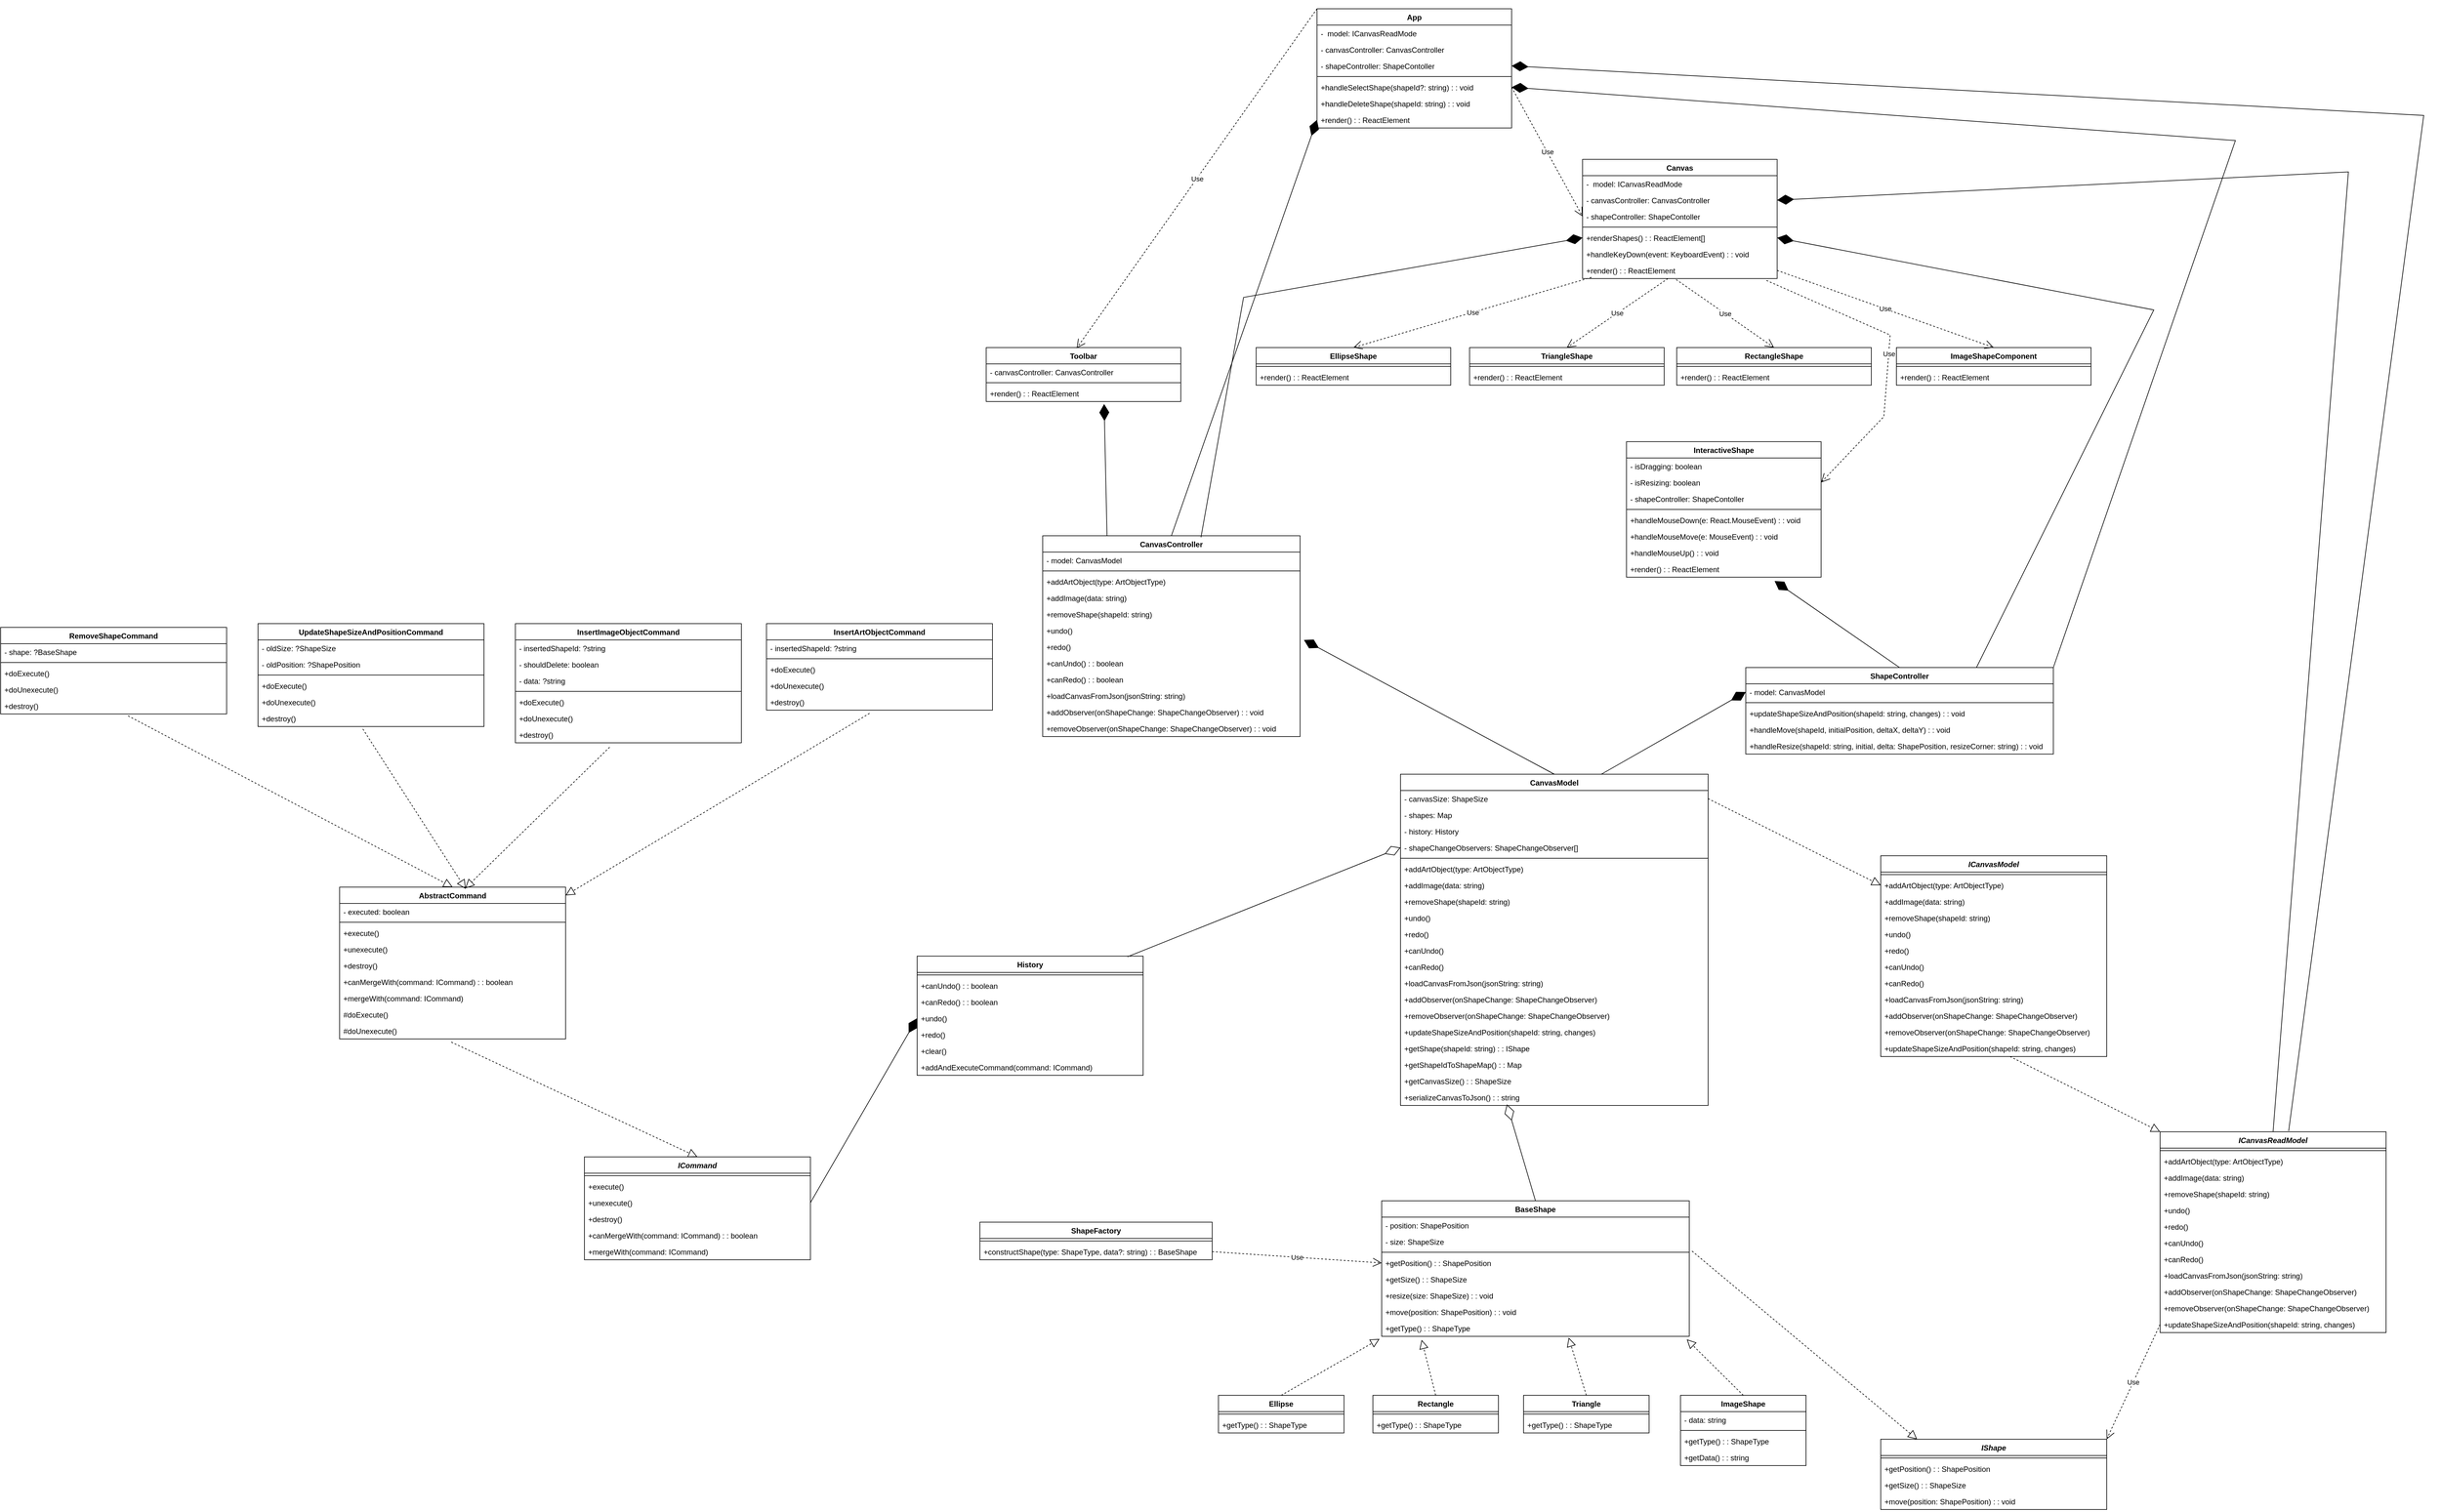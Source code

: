 <mxfile version="25.0.3">
  <diagram name="Страница — 1" id="jldHqCPHl5C7Gvd-iOLV">
    <mxGraphModel dx="5203" dy="1620" grid="1" gridSize="10" guides="1" tooltips="1" connect="1" arrows="1" fold="1" page="1" pageScale="1" pageWidth="827" pageHeight="1169" math="0" shadow="0">
      <root>
        <mxCell id="0" />
        <mxCell id="1" parent="0" />
        <mxCell id="cc7sxFCVyo9TV1B_5zIe-1" value="App" style="swimlane;fontStyle=1;align=center;verticalAlign=top;childLayout=stackLayout;horizontal=1;startSize=26;horizontalStack=0;resizeParent=1;resizeParentMax=0;resizeLast=0;collapsible=1;marginBottom=0;whiteSpace=wrap;html=1;" parent="1" vertex="1">
          <mxGeometry x="827" y="90" width="310" height="190" as="geometry" />
        </mxCell>
        <mxCell id="cc7sxFCVyo9TV1B_5zIe-2" value="-&amp;nbsp;&amp;nbsp;model: ICanvasReadMode" style="text;strokeColor=none;fillColor=none;align=left;verticalAlign=top;spacingLeft=4;spacingRight=4;overflow=hidden;rotatable=0;points=[[0,0.5],[1,0.5]];portConstraint=eastwest;whiteSpace=wrap;html=1;" parent="cc7sxFCVyo9TV1B_5zIe-1" vertex="1">
          <mxGeometry y="26" width="310" height="26" as="geometry" />
        </mxCell>
        <mxCell id="cc7sxFCVyo9TV1B_5zIe-3" value="-&amp;nbsp;&lt;span style=&quot;background-color: transparent;&quot;&gt;canvasController: CanvasController&lt;/span&gt;" style="text;strokeColor=none;fillColor=none;align=left;verticalAlign=top;spacingLeft=4;spacingRight=4;overflow=hidden;rotatable=0;points=[[0,0.5],[1,0.5]];portConstraint=eastwest;whiteSpace=wrap;html=1;" parent="cc7sxFCVyo9TV1B_5zIe-1" vertex="1">
          <mxGeometry y="52" width="310" height="26" as="geometry" />
        </mxCell>
        <mxCell id="cc7sxFCVyo9TV1B_5zIe-70" value="-&amp;nbsp;shapeController: ShapeContoller" style="text;strokeColor=none;fillColor=none;align=left;verticalAlign=top;spacingLeft=4;spacingRight=4;overflow=hidden;rotatable=0;points=[[0,0.5],[1,0.5]];portConstraint=eastwest;whiteSpace=wrap;html=1;" parent="cc7sxFCVyo9TV1B_5zIe-1" vertex="1">
          <mxGeometry y="78" width="310" height="26" as="geometry" />
        </mxCell>
        <mxCell id="cc7sxFCVyo9TV1B_5zIe-4" value="" style="line;strokeWidth=1;fillColor=none;align=left;verticalAlign=middle;spacingTop=-1;spacingLeft=3;spacingRight=3;rotatable=0;labelPosition=right;points=[];portConstraint=eastwest;strokeColor=inherit;" parent="cc7sxFCVyo9TV1B_5zIe-1" vertex="1">
          <mxGeometry y="104" width="310" height="8" as="geometry" />
        </mxCell>
        <mxCell id="cc7sxFCVyo9TV1B_5zIe-5" value="+handleSelectShape(shapeId?: string) : : void" style="text;strokeColor=none;fillColor=none;align=left;verticalAlign=top;spacingLeft=4;spacingRight=4;overflow=hidden;rotatable=0;points=[[0,0.5],[1,0.5]];portConstraint=eastwest;whiteSpace=wrap;html=1;" parent="cc7sxFCVyo9TV1B_5zIe-1" vertex="1">
          <mxGeometry y="112" width="310" height="26" as="geometry" />
        </mxCell>
        <mxCell id="cc7sxFCVyo9TV1B_5zIe-6" value="+handleDeleteShape(shapeId: string) : : void" style="text;strokeColor=none;fillColor=none;align=left;verticalAlign=top;spacingLeft=4;spacingRight=4;overflow=hidden;rotatable=0;points=[[0,0.5],[1,0.5]];portConstraint=eastwest;whiteSpace=wrap;html=1;" parent="cc7sxFCVyo9TV1B_5zIe-1" vertex="1">
          <mxGeometry y="138" width="310" height="26" as="geometry" />
        </mxCell>
        <mxCell id="cc7sxFCVyo9TV1B_5zIe-7" value="+render() : : ReactElement" style="text;strokeColor=none;fillColor=none;align=left;verticalAlign=top;spacingLeft=4;spacingRight=4;overflow=hidden;rotatable=0;points=[[0,0.5],[1,0.5]];portConstraint=eastwest;whiteSpace=wrap;html=1;" parent="cc7sxFCVyo9TV1B_5zIe-1" vertex="1">
          <mxGeometry y="164" width="310" height="26" as="geometry" />
        </mxCell>
        <mxCell id="cc7sxFCVyo9TV1B_5zIe-71" value="Canvas" style="swimlane;fontStyle=1;align=center;verticalAlign=top;childLayout=stackLayout;horizontal=1;startSize=26;horizontalStack=0;resizeParent=1;resizeParentMax=0;resizeLast=0;collapsible=1;marginBottom=0;whiteSpace=wrap;html=1;" parent="1" vertex="1">
          <mxGeometry x="1250" y="330" width="310" height="190" as="geometry" />
        </mxCell>
        <mxCell id="cc7sxFCVyo9TV1B_5zIe-72" value="-&amp;nbsp;&amp;nbsp;model: ICanvasReadMode" style="text;strokeColor=none;fillColor=none;align=left;verticalAlign=top;spacingLeft=4;spacingRight=4;overflow=hidden;rotatable=0;points=[[0,0.5],[1,0.5]];portConstraint=eastwest;whiteSpace=wrap;html=1;" parent="cc7sxFCVyo9TV1B_5zIe-71" vertex="1">
          <mxGeometry y="26" width="310" height="26" as="geometry" />
        </mxCell>
        <mxCell id="cc7sxFCVyo9TV1B_5zIe-73" value="-&amp;nbsp;&lt;span style=&quot;background-color: transparent;&quot;&gt;canvasController: CanvasController&lt;/span&gt;" style="text;strokeColor=none;fillColor=none;align=left;verticalAlign=top;spacingLeft=4;spacingRight=4;overflow=hidden;rotatable=0;points=[[0,0.5],[1,0.5]];portConstraint=eastwest;whiteSpace=wrap;html=1;" parent="cc7sxFCVyo9TV1B_5zIe-71" vertex="1">
          <mxGeometry y="52" width="310" height="26" as="geometry" />
        </mxCell>
        <mxCell id="cc7sxFCVyo9TV1B_5zIe-74" value="-&amp;nbsp;shapeController: ShapeContoller" style="text;strokeColor=none;fillColor=none;align=left;verticalAlign=top;spacingLeft=4;spacingRight=4;overflow=hidden;rotatable=0;points=[[0,0.5],[1,0.5]];portConstraint=eastwest;whiteSpace=wrap;html=1;" parent="cc7sxFCVyo9TV1B_5zIe-71" vertex="1">
          <mxGeometry y="78" width="310" height="26" as="geometry" />
        </mxCell>
        <mxCell id="cc7sxFCVyo9TV1B_5zIe-75" value="" style="line;strokeWidth=1;fillColor=none;align=left;verticalAlign=middle;spacingTop=-1;spacingLeft=3;spacingRight=3;rotatable=0;labelPosition=right;points=[];portConstraint=eastwest;strokeColor=inherit;" parent="cc7sxFCVyo9TV1B_5zIe-71" vertex="1">
          <mxGeometry y="104" width="310" height="8" as="geometry" />
        </mxCell>
        <mxCell id="cc7sxFCVyo9TV1B_5zIe-76" value="+renderShapes() : : ReactElement[]" style="text;strokeColor=none;fillColor=none;align=left;verticalAlign=top;spacingLeft=4;spacingRight=4;overflow=hidden;rotatable=0;points=[[0,0.5],[1,0.5]];portConstraint=eastwest;whiteSpace=wrap;html=1;" parent="cc7sxFCVyo9TV1B_5zIe-71" vertex="1">
          <mxGeometry y="112" width="310" height="26" as="geometry" />
        </mxCell>
        <mxCell id="cc7sxFCVyo9TV1B_5zIe-77" value="+handleKeyDown(event: KeyboardEvent) : : void" style="text;strokeColor=none;fillColor=none;align=left;verticalAlign=top;spacingLeft=4;spacingRight=4;overflow=hidden;rotatable=0;points=[[0,0.5],[1,0.5]];portConstraint=eastwest;whiteSpace=wrap;html=1;" parent="cc7sxFCVyo9TV1B_5zIe-71" vertex="1">
          <mxGeometry y="138" width="310" height="26" as="geometry" />
        </mxCell>
        <mxCell id="cc7sxFCVyo9TV1B_5zIe-78" value="+render() : : ReactElement" style="text;strokeColor=none;fillColor=none;align=left;verticalAlign=top;spacingLeft=4;spacingRight=4;overflow=hidden;rotatable=0;points=[[0,0.5],[1,0.5]];portConstraint=eastwest;whiteSpace=wrap;html=1;" parent="cc7sxFCVyo9TV1B_5zIe-71" vertex="1">
          <mxGeometry y="164" width="310" height="26" as="geometry" />
        </mxCell>
        <mxCell id="cc7sxFCVyo9TV1B_5zIe-79" value="Toolbar" style="swimlane;fontStyle=1;align=center;verticalAlign=top;childLayout=stackLayout;horizontal=1;startSize=26;horizontalStack=0;resizeParent=1;resizeParentMax=0;resizeLast=0;collapsible=1;marginBottom=0;whiteSpace=wrap;html=1;" parent="1" vertex="1">
          <mxGeometry x="300" y="630" width="310" height="86" as="geometry" />
        </mxCell>
        <mxCell id="cc7sxFCVyo9TV1B_5zIe-80" value="- canvasController: CanvasController" style="text;strokeColor=none;fillColor=none;align=left;verticalAlign=top;spacingLeft=4;spacingRight=4;overflow=hidden;rotatable=0;points=[[0,0.5],[1,0.5]];portConstraint=eastwest;whiteSpace=wrap;html=1;" parent="cc7sxFCVyo9TV1B_5zIe-79" vertex="1">
          <mxGeometry y="26" width="310" height="26" as="geometry" />
        </mxCell>
        <mxCell id="cc7sxFCVyo9TV1B_5zIe-83" value="" style="line;strokeWidth=1;fillColor=none;align=left;verticalAlign=middle;spacingTop=-1;spacingLeft=3;spacingRight=3;rotatable=0;labelPosition=right;points=[];portConstraint=eastwest;strokeColor=inherit;" parent="cc7sxFCVyo9TV1B_5zIe-79" vertex="1">
          <mxGeometry y="52" width="310" height="8" as="geometry" />
        </mxCell>
        <mxCell id="cc7sxFCVyo9TV1B_5zIe-84" value="&lt;div&gt;+render() : : ReactElement&lt;/div&gt;" style="text;strokeColor=none;fillColor=none;align=left;verticalAlign=top;spacingLeft=4;spacingRight=4;overflow=hidden;rotatable=0;points=[[0,0.5],[1,0.5]];portConstraint=eastwest;whiteSpace=wrap;html=1;" parent="cc7sxFCVyo9TV1B_5zIe-79" vertex="1">
          <mxGeometry y="60" width="310" height="26" as="geometry" />
        </mxCell>
        <mxCell id="cc7sxFCVyo9TV1B_5zIe-87" value="EllipseShape" style="swimlane;fontStyle=1;align=center;verticalAlign=top;childLayout=stackLayout;horizontal=1;startSize=26;horizontalStack=0;resizeParent=1;resizeParentMax=0;resizeLast=0;collapsible=1;marginBottom=0;whiteSpace=wrap;html=1;" parent="1" vertex="1">
          <mxGeometry x="730" y="630" width="310" height="60" as="geometry" />
        </mxCell>
        <mxCell id="cc7sxFCVyo9TV1B_5zIe-89" value="" style="line;strokeWidth=1;fillColor=none;align=left;verticalAlign=middle;spacingTop=-1;spacingLeft=3;spacingRight=3;rotatable=0;labelPosition=right;points=[];portConstraint=eastwest;strokeColor=inherit;" parent="cc7sxFCVyo9TV1B_5zIe-87" vertex="1">
          <mxGeometry y="26" width="310" height="8" as="geometry" />
        </mxCell>
        <mxCell id="cc7sxFCVyo9TV1B_5zIe-90" value="&lt;div&gt;+render() : : ReactElement&lt;/div&gt;" style="text;strokeColor=none;fillColor=none;align=left;verticalAlign=top;spacingLeft=4;spacingRight=4;overflow=hidden;rotatable=0;points=[[0,0.5],[1,0.5]];portConstraint=eastwest;whiteSpace=wrap;html=1;" parent="cc7sxFCVyo9TV1B_5zIe-87" vertex="1">
          <mxGeometry y="34" width="310" height="26" as="geometry" />
        </mxCell>
        <mxCell id="cc7sxFCVyo9TV1B_5zIe-91" value="RectangleShape" style="swimlane;fontStyle=1;align=center;verticalAlign=top;childLayout=stackLayout;horizontal=1;startSize=26;horizontalStack=0;resizeParent=1;resizeParentMax=0;resizeLast=0;collapsible=1;marginBottom=0;whiteSpace=wrap;html=1;" parent="1" vertex="1">
          <mxGeometry x="1400" y="630" width="310" height="60" as="geometry" />
        </mxCell>
        <mxCell id="cc7sxFCVyo9TV1B_5zIe-92" value="" style="line;strokeWidth=1;fillColor=none;align=left;verticalAlign=middle;spacingTop=-1;spacingLeft=3;spacingRight=3;rotatable=0;labelPosition=right;points=[];portConstraint=eastwest;strokeColor=inherit;" parent="cc7sxFCVyo9TV1B_5zIe-91" vertex="1">
          <mxGeometry y="26" width="310" height="8" as="geometry" />
        </mxCell>
        <mxCell id="cc7sxFCVyo9TV1B_5zIe-93" value="&lt;div&gt;+render() : : ReactElement&lt;/div&gt;" style="text;strokeColor=none;fillColor=none;align=left;verticalAlign=top;spacingLeft=4;spacingRight=4;overflow=hidden;rotatable=0;points=[[0,0.5],[1,0.5]];portConstraint=eastwest;whiteSpace=wrap;html=1;" parent="cc7sxFCVyo9TV1B_5zIe-91" vertex="1">
          <mxGeometry y="34" width="310" height="26" as="geometry" />
        </mxCell>
        <mxCell id="cc7sxFCVyo9TV1B_5zIe-94" value="TriangleShape" style="swimlane;fontStyle=1;align=center;verticalAlign=top;childLayout=stackLayout;horizontal=1;startSize=26;horizontalStack=0;resizeParent=1;resizeParentMax=0;resizeLast=0;collapsible=1;marginBottom=0;whiteSpace=wrap;html=1;" parent="1" vertex="1">
          <mxGeometry x="1070" y="630" width="310" height="60" as="geometry" />
        </mxCell>
        <mxCell id="cc7sxFCVyo9TV1B_5zIe-95" value="" style="line;strokeWidth=1;fillColor=none;align=left;verticalAlign=middle;spacingTop=-1;spacingLeft=3;spacingRight=3;rotatable=0;labelPosition=right;points=[];portConstraint=eastwest;strokeColor=inherit;" parent="cc7sxFCVyo9TV1B_5zIe-94" vertex="1">
          <mxGeometry y="26" width="310" height="8" as="geometry" />
        </mxCell>
        <mxCell id="cc7sxFCVyo9TV1B_5zIe-96" value="&lt;div&gt;+render() : : ReactElement&lt;/div&gt;" style="text;strokeColor=none;fillColor=none;align=left;verticalAlign=top;spacingLeft=4;spacingRight=4;overflow=hidden;rotatable=0;points=[[0,0.5],[1,0.5]];portConstraint=eastwest;whiteSpace=wrap;html=1;" parent="cc7sxFCVyo9TV1B_5zIe-94" vertex="1">
          <mxGeometry y="34" width="310" height="26" as="geometry" />
        </mxCell>
        <mxCell id="cc7sxFCVyo9TV1B_5zIe-97" value="ImageShapeComponent" style="swimlane;fontStyle=1;align=center;verticalAlign=top;childLayout=stackLayout;horizontal=1;startSize=26;horizontalStack=0;resizeParent=1;resizeParentMax=0;resizeLast=0;collapsible=1;marginBottom=0;whiteSpace=wrap;html=1;" parent="1" vertex="1">
          <mxGeometry x="1750" y="630" width="310" height="60" as="geometry" />
        </mxCell>
        <mxCell id="cc7sxFCVyo9TV1B_5zIe-98" value="" style="line;strokeWidth=1;fillColor=none;align=left;verticalAlign=middle;spacingTop=-1;spacingLeft=3;spacingRight=3;rotatable=0;labelPosition=right;points=[];portConstraint=eastwest;strokeColor=inherit;" parent="cc7sxFCVyo9TV1B_5zIe-97" vertex="1">
          <mxGeometry y="26" width="310" height="8" as="geometry" />
        </mxCell>
        <mxCell id="cc7sxFCVyo9TV1B_5zIe-99" value="&lt;div&gt;+render() : : ReactElement&lt;/div&gt;" style="text;strokeColor=none;fillColor=none;align=left;verticalAlign=top;spacingLeft=4;spacingRight=4;overflow=hidden;rotatable=0;points=[[0,0.5],[1,0.5]];portConstraint=eastwest;whiteSpace=wrap;html=1;" parent="cc7sxFCVyo9TV1B_5zIe-97" vertex="1">
          <mxGeometry y="34" width="310" height="26" as="geometry" />
        </mxCell>
        <mxCell id="cc7sxFCVyo9TV1B_5zIe-100" value="Use" style="endArrow=open;endSize=12;dashed=1;html=1;rounded=0;entryX=0.5;entryY=0;entryDx=0;entryDy=0;" parent="1" source="cc7sxFCVyo9TV1B_5zIe-78" target="cc7sxFCVyo9TV1B_5zIe-94" edge="1">
          <mxGeometry width="160" relative="1" as="geometry">
            <mxPoint x="970" y="530" as="sourcePoint" />
            <mxPoint x="1380" y="500" as="targetPoint" />
          </mxGeometry>
        </mxCell>
        <mxCell id="cc7sxFCVyo9TV1B_5zIe-101" value="Use" style="endArrow=open;endSize=12;dashed=1;html=1;rounded=0;entryX=0.5;entryY=0;entryDx=0;entryDy=0;exitX=0.481;exitY=1.06;exitDx=0;exitDy=0;exitPerimeter=0;" parent="1" source="cc7sxFCVyo9TV1B_5zIe-78" target="cc7sxFCVyo9TV1B_5zIe-91" edge="1">
          <mxGeometry width="160" relative="1" as="geometry">
            <mxPoint x="1396" y="530" as="sourcePoint" />
            <mxPoint x="1235" y="640" as="targetPoint" />
          </mxGeometry>
        </mxCell>
        <mxCell id="cc7sxFCVyo9TV1B_5zIe-102" value="Use" style="endArrow=open;endSize=12;dashed=1;html=1;rounded=0;entryX=0.5;entryY=0;entryDx=0;entryDy=0;exitX=0.046;exitY=0.923;exitDx=0;exitDy=0;exitPerimeter=0;" parent="1" source="cc7sxFCVyo9TV1B_5zIe-78" target="cc7sxFCVyo9TV1B_5zIe-87" edge="1">
          <mxGeometry width="160" relative="1" as="geometry">
            <mxPoint x="970" y="477" as="sourcePoint" />
            <mxPoint x="1126" y="585" as="targetPoint" />
          </mxGeometry>
        </mxCell>
        <mxCell id="cc7sxFCVyo9TV1B_5zIe-103" value="Use" style="endArrow=open;endSize=12;dashed=1;html=1;rounded=0;entryX=0.5;entryY=0;entryDx=0;entryDy=0;exitX=1;exitY=0.5;exitDx=0;exitDy=0;" parent="1" source="cc7sxFCVyo9TV1B_5zIe-78" target="cc7sxFCVyo9TV1B_5zIe-97" edge="1">
          <mxGeometry width="160" relative="1" as="geometry">
            <mxPoint x="1919" y="450" as="sourcePoint" />
            <mxPoint x="1540" y="562" as="targetPoint" />
          </mxGeometry>
        </mxCell>
        <mxCell id="cc7sxFCVyo9TV1B_5zIe-104" value="Use" style="endArrow=open;endSize=12;dashed=1;html=1;rounded=0;entryX=0;entryY=0.5;entryDx=0;entryDy=0;exitX=1;exitY=0.5;exitDx=0;exitDy=0;" parent="1" source="cc7sxFCVyo9TV1B_5zIe-5" target="cc7sxFCVyo9TV1B_5zIe-74" edge="1">
          <mxGeometry width="160" relative="1" as="geometry">
            <mxPoint x="1274" y="528" as="sourcePoint" />
            <mxPoint x="895" y="640" as="targetPoint" />
          </mxGeometry>
        </mxCell>
        <mxCell id="cc7sxFCVyo9TV1B_5zIe-105" value="InteractiveShape" style="swimlane;fontStyle=1;align=center;verticalAlign=top;childLayout=stackLayout;horizontal=1;startSize=26;horizontalStack=0;resizeParent=1;resizeParentMax=0;resizeLast=0;collapsible=1;marginBottom=0;whiteSpace=wrap;html=1;" parent="1" vertex="1">
          <mxGeometry x="1320" y="780" width="310" height="216" as="geometry" />
        </mxCell>
        <mxCell id="cc7sxFCVyo9TV1B_5zIe-106" value="- isDragging: boolean" style="text;strokeColor=none;fillColor=none;align=left;verticalAlign=top;spacingLeft=4;spacingRight=4;overflow=hidden;rotatable=0;points=[[0,0.5],[1,0.5]];portConstraint=eastwest;whiteSpace=wrap;html=1;" parent="cc7sxFCVyo9TV1B_5zIe-105" vertex="1">
          <mxGeometry y="26" width="310" height="26" as="geometry" />
        </mxCell>
        <mxCell id="cc7sxFCVyo9TV1B_5zIe-107" value="- isResizing: boolean" style="text;strokeColor=none;fillColor=none;align=left;verticalAlign=top;spacingLeft=4;spacingRight=4;overflow=hidden;rotatable=0;points=[[0,0.5],[1,0.5]];portConstraint=eastwest;whiteSpace=wrap;html=1;" parent="cc7sxFCVyo9TV1B_5zIe-105" vertex="1">
          <mxGeometry y="52" width="310" height="26" as="geometry" />
        </mxCell>
        <mxCell id="cc7sxFCVyo9TV1B_5zIe-108" value="- shapeController: ShapeContoller" style="text;strokeColor=none;fillColor=none;align=left;verticalAlign=top;spacingLeft=4;spacingRight=4;overflow=hidden;rotatable=0;points=[[0,0.5],[1,0.5]];portConstraint=eastwest;whiteSpace=wrap;html=1;" parent="cc7sxFCVyo9TV1B_5zIe-105" vertex="1">
          <mxGeometry y="78" width="310" height="26" as="geometry" />
        </mxCell>
        <mxCell id="cc7sxFCVyo9TV1B_5zIe-109" value="" style="line;strokeWidth=1;fillColor=none;align=left;verticalAlign=middle;spacingTop=-1;spacingLeft=3;spacingRight=3;rotatable=0;labelPosition=right;points=[];portConstraint=eastwest;strokeColor=inherit;" parent="cc7sxFCVyo9TV1B_5zIe-105" vertex="1">
          <mxGeometry y="104" width="310" height="8" as="geometry" />
        </mxCell>
        <mxCell id="cc7sxFCVyo9TV1B_5zIe-110" value="+handleMouseDown(e: React.MouseEvent) : : void" style="text;strokeColor=none;fillColor=none;align=left;verticalAlign=top;spacingLeft=4;spacingRight=4;overflow=hidden;rotatable=0;points=[[0,0.5],[1,0.5]];portConstraint=eastwest;whiteSpace=wrap;html=1;" parent="cc7sxFCVyo9TV1B_5zIe-105" vertex="1">
          <mxGeometry y="112" width="310" height="26" as="geometry" />
        </mxCell>
        <mxCell id="cc7sxFCVyo9TV1B_5zIe-111" value="+handleMouseMove(e: MouseEvent) : : void" style="text;strokeColor=none;fillColor=none;align=left;verticalAlign=top;spacingLeft=4;spacingRight=4;overflow=hidden;rotatable=0;points=[[0,0.5],[1,0.5]];portConstraint=eastwest;whiteSpace=wrap;html=1;" parent="cc7sxFCVyo9TV1B_5zIe-105" vertex="1">
          <mxGeometry y="138" width="310" height="26" as="geometry" />
        </mxCell>
        <mxCell id="cc7sxFCVyo9TV1B_5zIe-113" value="+handleMouseUp() : : void" style="text;strokeColor=none;fillColor=none;align=left;verticalAlign=top;spacingLeft=4;spacingRight=4;overflow=hidden;rotatable=0;points=[[0,0.5],[1,0.5]];portConstraint=eastwest;whiteSpace=wrap;html=1;" parent="cc7sxFCVyo9TV1B_5zIe-105" vertex="1">
          <mxGeometry y="164" width="310" height="26" as="geometry" />
        </mxCell>
        <mxCell id="cc7sxFCVyo9TV1B_5zIe-112" value="+render() : : ReactElement" style="text;strokeColor=none;fillColor=none;align=left;verticalAlign=top;spacingLeft=4;spacingRight=4;overflow=hidden;rotatable=0;points=[[0,0.5],[1,0.5]];portConstraint=eastwest;whiteSpace=wrap;html=1;" parent="cc7sxFCVyo9TV1B_5zIe-105" vertex="1">
          <mxGeometry y="190" width="310" height="26" as="geometry" />
        </mxCell>
        <mxCell id="cc7sxFCVyo9TV1B_5zIe-114" value="ShapeController" style="swimlane;fontStyle=1;align=center;verticalAlign=top;childLayout=stackLayout;horizontal=1;startSize=26;horizontalStack=0;resizeParent=1;resizeParentMax=0;resizeLast=0;collapsible=1;marginBottom=0;whiteSpace=wrap;html=1;" parent="1" vertex="1">
          <mxGeometry x="1510" y="1140" width="490" height="138" as="geometry" />
        </mxCell>
        <mxCell id="cc7sxFCVyo9TV1B_5zIe-115" value="- model: CanvasModel" style="text;strokeColor=none;fillColor=none;align=left;verticalAlign=top;spacingLeft=4;spacingRight=4;overflow=hidden;rotatable=0;points=[[0,0.5],[1,0.5]];portConstraint=eastwest;whiteSpace=wrap;html=1;" parent="cc7sxFCVyo9TV1B_5zIe-114" vertex="1">
          <mxGeometry y="26" width="490" height="26" as="geometry" />
        </mxCell>
        <mxCell id="cc7sxFCVyo9TV1B_5zIe-118" value="" style="line;strokeWidth=1;fillColor=none;align=left;verticalAlign=middle;spacingTop=-1;spacingLeft=3;spacingRight=3;rotatable=0;labelPosition=right;points=[];portConstraint=eastwest;strokeColor=inherit;" parent="cc7sxFCVyo9TV1B_5zIe-114" vertex="1">
          <mxGeometry y="52" width="490" height="8" as="geometry" />
        </mxCell>
        <mxCell id="cc7sxFCVyo9TV1B_5zIe-119" value="+updateShapeSizeAndPosition(shapeId: string, changes) : : void" style="text;strokeColor=none;fillColor=none;align=left;verticalAlign=top;spacingLeft=4;spacingRight=4;overflow=hidden;rotatable=0;points=[[0,0.5],[1,0.5]];portConstraint=eastwest;whiteSpace=wrap;html=1;" parent="cc7sxFCVyo9TV1B_5zIe-114" vertex="1">
          <mxGeometry y="60" width="490" height="26" as="geometry" />
        </mxCell>
        <mxCell id="cc7sxFCVyo9TV1B_5zIe-120" value="+handleMove(shapeId, initialPosition, deltaX, deltaY) : : void" style="text;strokeColor=none;fillColor=none;align=left;verticalAlign=top;spacingLeft=4;spacingRight=4;overflow=hidden;rotatable=0;points=[[0,0.5],[1,0.5]];portConstraint=eastwest;whiteSpace=wrap;html=1;" parent="cc7sxFCVyo9TV1B_5zIe-114" vertex="1">
          <mxGeometry y="86" width="490" height="26" as="geometry" />
        </mxCell>
        <mxCell id="cc7sxFCVyo9TV1B_5zIe-121" value="+handleResize(shapeId: string, initial, delta: ShapePosition, resizeCorner: string) : : void" style="text;strokeColor=none;fillColor=none;align=left;verticalAlign=top;spacingLeft=4;spacingRight=4;overflow=hidden;rotatable=0;points=[[0,0.5],[1,0.5]];portConstraint=eastwest;whiteSpace=wrap;html=1;" parent="cc7sxFCVyo9TV1B_5zIe-114" vertex="1">
          <mxGeometry y="112" width="490" height="26" as="geometry" />
        </mxCell>
        <mxCell id="cc7sxFCVyo9TV1B_5zIe-123" value="CanvasController" style="swimlane;fontStyle=1;align=center;verticalAlign=top;childLayout=stackLayout;horizontal=1;startSize=26;horizontalStack=0;resizeParent=1;resizeParentMax=0;resizeLast=0;collapsible=1;marginBottom=0;whiteSpace=wrap;html=1;" parent="1" vertex="1">
          <mxGeometry x="390" y="930" width="410" height="320" as="geometry" />
        </mxCell>
        <mxCell id="cc7sxFCVyo9TV1B_5zIe-124" value="- model: CanvasModel" style="text;strokeColor=none;fillColor=none;align=left;verticalAlign=top;spacingLeft=4;spacingRight=4;overflow=hidden;rotatable=0;points=[[0,0.5],[1,0.5]];portConstraint=eastwest;whiteSpace=wrap;html=1;" parent="cc7sxFCVyo9TV1B_5zIe-123" vertex="1">
          <mxGeometry y="26" width="410" height="26" as="geometry" />
        </mxCell>
        <mxCell id="cc7sxFCVyo9TV1B_5zIe-127" value="" style="line;strokeWidth=1;fillColor=none;align=left;verticalAlign=middle;spacingTop=-1;spacingLeft=3;spacingRight=3;rotatable=0;labelPosition=right;points=[];portConstraint=eastwest;strokeColor=inherit;" parent="cc7sxFCVyo9TV1B_5zIe-123" vertex="1">
          <mxGeometry y="52" width="410" height="8" as="geometry" />
        </mxCell>
        <mxCell id="cc7sxFCVyo9TV1B_5zIe-128" value="+addArtObject(type: ArtObjectType)" style="text;strokeColor=none;fillColor=none;align=left;verticalAlign=top;spacingLeft=4;spacingRight=4;overflow=hidden;rotatable=0;points=[[0,0.5],[1,0.5]];portConstraint=eastwest;whiteSpace=wrap;html=1;" parent="cc7sxFCVyo9TV1B_5zIe-123" vertex="1">
          <mxGeometry y="60" width="410" height="26" as="geometry" />
        </mxCell>
        <mxCell id="cc7sxFCVyo9TV1B_5zIe-129" value="+addImage(data: string)" style="text;strokeColor=none;fillColor=none;align=left;verticalAlign=top;spacingLeft=4;spacingRight=4;overflow=hidden;rotatable=0;points=[[0,0.5],[1,0.5]];portConstraint=eastwest;whiteSpace=wrap;html=1;" parent="cc7sxFCVyo9TV1B_5zIe-123" vertex="1">
          <mxGeometry y="86" width="410" height="26" as="geometry" />
        </mxCell>
        <mxCell id="cc7sxFCVyo9TV1B_5zIe-130" value="+removeShape(shapeId: string)" style="text;strokeColor=none;fillColor=none;align=left;verticalAlign=top;spacingLeft=4;spacingRight=4;overflow=hidden;rotatable=0;points=[[0,0.5],[1,0.5]];portConstraint=eastwest;whiteSpace=wrap;html=1;" parent="cc7sxFCVyo9TV1B_5zIe-123" vertex="1">
          <mxGeometry y="112" width="410" height="26" as="geometry" />
        </mxCell>
        <mxCell id="cc7sxFCVyo9TV1B_5zIe-131" value="+undo()" style="text;strokeColor=none;fillColor=none;align=left;verticalAlign=top;spacingLeft=4;spacingRight=4;overflow=hidden;rotatable=0;points=[[0,0.5],[1,0.5]];portConstraint=eastwest;whiteSpace=wrap;html=1;" parent="cc7sxFCVyo9TV1B_5zIe-123" vertex="1">
          <mxGeometry y="138" width="410" height="26" as="geometry" />
        </mxCell>
        <mxCell id="cc7sxFCVyo9TV1B_5zIe-135" value="+redo()" style="text;strokeColor=none;fillColor=none;align=left;verticalAlign=top;spacingLeft=4;spacingRight=4;overflow=hidden;rotatable=0;points=[[0,0.5],[1,0.5]];portConstraint=eastwest;whiteSpace=wrap;html=1;" parent="cc7sxFCVyo9TV1B_5zIe-123" vertex="1">
          <mxGeometry y="164" width="410" height="26" as="geometry" />
        </mxCell>
        <mxCell id="cc7sxFCVyo9TV1B_5zIe-134" value="+canUndo() : : boolean" style="text;strokeColor=none;fillColor=none;align=left;verticalAlign=top;spacingLeft=4;spacingRight=4;overflow=hidden;rotatable=0;points=[[0,0.5],[1,0.5]];portConstraint=eastwest;whiteSpace=wrap;html=1;" parent="cc7sxFCVyo9TV1B_5zIe-123" vertex="1">
          <mxGeometry y="190" width="410" height="26" as="geometry" />
        </mxCell>
        <mxCell id="cc7sxFCVyo9TV1B_5zIe-133" value="+canRedo() : : boolean" style="text;strokeColor=none;fillColor=none;align=left;verticalAlign=top;spacingLeft=4;spacingRight=4;overflow=hidden;rotatable=0;points=[[0,0.5],[1,0.5]];portConstraint=eastwest;whiteSpace=wrap;html=1;" parent="cc7sxFCVyo9TV1B_5zIe-123" vertex="1">
          <mxGeometry y="216" width="410" height="26" as="geometry" />
        </mxCell>
        <mxCell id="cc7sxFCVyo9TV1B_5zIe-136" value="+loadCanvasFromJson(jsonString: string)" style="text;strokeColor=none;fillColor=none;align=left;verticalAlign=top;spacingLeft=4;spacingRight=4;overflow=hidden;rotatable=0;points=[[0,0.5],[1,0.5]];portConstraint=eastwest;whiteSpace=wrap;html=1;" parent="cc7sxFCVyo9TV1B_5zIe-123" vertex="1">
          <mxGeometry y="242" width="410" height="26" as="geometry" />
        </mxCell>
        <mxCell id="cc7sxFCVyo9TV1B_5zIe-137" value="+addObserver(onShapeChange: ShapeChangeObserver) : : void" style="text;strokeColor=none;fillColor=none;align=left;verticalAlign=top;spacingLeft=4;spacingRight=4;overflow=hidden;rotatable=0;points=[[0,0.5],[1,0.5]];portConstraint=eastwest;whiteSpace=wrap;html=1;" parent="cc7sxFCVyo9TV1B_5zIe-123" vertex="1">
          <mxGeometry y="268" width="410" height="26" as="geometry" />
        </mxCell>
        <mxCell id="cc7sxFCVyo9TV1B_5zIe-132" value="+removeObserver(onShapeChange: ShapeChangeObserver) : : void" style="text;strokeColor=none;fillColor=none;align=left;verticalAlign=top;spacingLeft=4;spacingRight=4;overflow=hidden;rotatable=0;points=[[0,0.5],[1,0.5]];portConstraint=eastwest;whiteSpace=wrap;html=1;" parent="cc7sxFCVyo9TV1B_5zIe-123" vertex="1">
          <mxGeometry y="294" width="410" height="26" as="geometry" />
        </mxCell>
        <mxCell id="cc7sxFCVyo9TV1B_5zIe-138" value="CanvasModel" style="swimlane;fontStyle=1;align=center;verticalAlign=top;childLayout=stackLayout;horizontal=1;startSize=26;horizontalStack=0;resizeParent=1;resizeParentMax=0;resizeLast=0;collapsible=1;marginBottom=0;whiteSpace=wrap;html=1;" parent="1" vertex="1">
          <mxGeometry x="960" y="1310" width="490" height="528" as="geometry" />
        </mxCell>
        <mxCell id="cc7sxFCVyo9TV1B_5zIe-144" value="- canvasSize: ShapeSize" style="text;strokeColor=none;fillColor=none;align=left;verticalAlign=top;spacingLeft=4;spacingRight=4;overflow=hidden;rotatable=0;points=[[0,0.5],[1,0.5]];portConstraint=eastwest;whiteSpace=wrap;html=1;" parent="cc7sxFCVyo9TV1B_5zIe-138" vertex="1">
          <mxGeometry y="26" width="490" height="26" as="geometry" />
        </mxCell>
        <mxCell id="cc7sxFCVyo9TV1B_5zIe-145" value="- shapes: Map" style="text;strokeColor=none;fillColor=none;align=left;verticalAlign=top;spacingLeft=4;spacingRight=4;overflow=hidden;rotatable=0;points=[[0,0.5],[1,0.5]];portConstraint=eastwest;whiteSpace=wrap;html=1;" parent="cc7sxFCVyo9TV1B_5zIe-138" vertex="1">
          <mxGeometry y="52" width="490" height="26" as="geometry" />
        </mxCell>
        <mxCell id="cc7sxFCVyo9TV1B_5zIe-146" value="- history: History" style="text;strokeColor=none;fillColor=none;align=left;verticalAlign=top;spacingLeft=4;spacingRight=4;overflow=hidden;rotatable=0;points=[[0,0.5],[1,0.5]];portConstraint=eastwest;whiteSpace=wrap;html=1;" parent="cc7sxFCVyo9TV1B_5zIe-138" vertex="1">
          <mxGeometry y="78" width="490" height="26" as="geometry" />
        </mxCell>
        <mxCell id="cc7sxFCVyo9TV1B_5zIe-139" value="- shapeChangeObservers: ShapeChangeObserver[]" style="text;strokeColor=none;fillColor=none;align=left;verticalAlign=top;spacingLeft=4;spacingRight=4;overflow=hidden;rotatable=0;points=[[0,0.5],[1,0.5]];portConstraint=eastwest;whiteSpace=wrap;html=1;" parent="cc7sxFCVyo9TV1B_5zIe-138" vertex="1">
          <mxGeometry y="104" width="490" height="26" as="geometry" />
        </mxCell>
        <mxCell id="cc7sxFCVyo9TV1B_5zIe-140" value="" style="line;strokeWidth=1;fillColor=none;align=left;verticalAlign=middle;spacingTop=-1;spacingLeft=3;spacingRight=3;rotatable=0;labelPosition=right;points=[];portConstraint=eastwest;strokeColor=inherit;" parent="cc7sxFCVyo9TV1B_5zIe-138" vertex="1">
          <mxGeometry y="130" width="490" height="8" as="geometry" />
        </mxCell>
        <mxCell id="cc7sxFCVyo9TV1B_5zIe-141" value="+addArtObject(type: ArtObjectType)" style="text;strokeColor=none;fillColor=none;align=left;verticalAlign=top;spacingLeft=4;spacingRight=4;overflow=hidden;rotatable=0;points=[[0,0.5],[1,0.5]];portConstraint=eastwest;whiteSpace=wrap;html=1;" parent="cc7sxFCVyo9TV1B_5zIe-138" vertex="1">
          <mxGeometry y="138" width="490" height="26" as="geometry" />
        </mxCell>
        <mxCell id="cc7sxFCVyo9TV1B_5zIe-142" value="+addImage(data: string)" style="text;strokeColor=none;fillColor=none;align=left;verticalAlign=top;spacingLeft=4;spacingRight=4;overflow=hidden;rotatable=0;points=[[0,0.5],[1,0.5]];portConstraint=eastwest;whiteSpace=wrap;html=1;" parent="cc7sxFCVyo9TV1B_5zIe-138" vertex="1">
          <mxGeometry y="164" width="490" height="26" as="geometry" />
        </mxCell>
        <mxCell id="cc7sxFCVyo9TV1B_5zIe-147" value="+removeShape(shapeId: string)" style="text;strokeColor=none;fillColor=none;align=left;verticalAlign=top;spacingLeft=4;spacingRight=4;overflow=hidden;rotatable=0;points=[[0,0.5],[1,0.5]];portConstraint=eastwest;whiteSpace=wrap;html=1;" parent="cc7sxFCVyo9TV1B_5zIe-138" vertex="1">
          <mxGeometry y="190" width="490" height="26" as="geometry" />
        </mxCell>
        <mxCell id="cc7sxFCVyo9TV1B_5zIe-148" value="+undo()" style="text;strokeColor=none;fillColor=none;align=left;verticalAlign=top;spacingLeft=4;spacingRight=4;overflow=hidden;rotatable=0;points=[[0,0.5],[1,0.5]];portConstraint=eastwest;whiteSpace=wrap;html=1;" parent="cc7sxFCVyo9TV1B_5zIe-138" vertex="1">
          <mxGeometry y="216" width="490" height="26" as="geometry" />
        </mxCell>
        <mxCell id="cc7sxFCVyo9TV1B_5zIe-149" value="+redo()" style="text;strokeColor=none;fillColor=none;align=left;verticalAlign=top;spacingLeft=4;spacingRight=4;overflow=hidden;rotatable=0;points=[[0,0.5],[1,0.5]];portConstraint=eastwest;whiteSpace=wrap;html=1;" parent="cc7sxFCVyo9TV1B_5zIe-138" vertex="1">
          <mxGeometry y="242" width="490" height="26" as="geometry" />
        </mxCell>
        <mxCell id="cc7sxFCVyo9TV1B_5zIe-143" value="+canUndo()" style="text;strokeColor=none;fillColor=none;align=left;verticalAlign=top;spacingLeft=4;spacingRight=4;overflow=hidden;rotatable=0;points=[[0,0.5],[1,0.5]];portConstraint=eastwest;whiteSpace=wrap;html=1;" parent="cc7sxFCVyo9TV1B_5zIe-138" vertex="1">
          <mxGeometry y="268" width="490" height="26" as="geometry" />
        </mxCell>
        <mxCell id="cc7sxFCVyo9TV1B_5zIe-151" value="+canRedo()" style="text;strokeColor=none;fillColor=none;align=left;verticalAlign=top;spacingLeft=4;spacingRight=4;overflow=hidden;rotatable=0;points=[[0,0.5],[1,0.5]];portConstraint=eastwest;whiteSpace=wrap;html=1;" parent="cc7sxFCVyo9TV1B_5zIe-138" vertex="1">
          <mxGeometry y="294" width="490" height="26" as="geometry" />
        </mxCell>
        <mxCell id="cc7sxFCVyo9TV1B_5zIe-152" value="+loadCanvasFromJson(jsonString: string)" style="text;strokeColor=none;fillColor=none;align=left;verticalAlign=top;spacingLeft=4;spacingRight=4;overflow=hidden;rotatable=0;points=[[0,0.5],[1,0.5]];portConstraint=eastwest;whiteSpace=wrap;html=1;" parent="cc7sxFCVyo9TV1B_5zIe-138" vertex="1">
          <mxGeometry y="320" width="490" height="26" as="geometry" />
        </mxCell>
        <mxCell id="cc7sxFCVyo9TV1B_5zIe-153" value="+addObserver(onShapeChange: ShapeChangeObserver)" style="text;strokeColor=none;fillColor=none;align=left;verticalAlign=top;spacingLeft=4;spacingRight=4;overflow=hidden;rotatable=0;points=[[0,0.5],[1,0.5]];portConstraint=eastwest;whiteSpace=wrap;html=1;" parent="cc7sxFCVyo9TV1B_5zIe-138" vertex="1">
          <mxGeometry y="346" width="490" height="26" as="geometry" />
        </mxCell>
        <mxCell id="cc7sxFCVyo9TV1B_5zIe-154" value="+removeObserver(onShapeChange: ShapeChangeObserver)" style="text;strokeColor=none;fillColor=none;align=left;verticalAlign=top;spacingLeft=4;spacingRight=4;overflow=hidden;rotatable=0;points=[[0,0.5],[1,0.5]];portConstraint=eastwest;whiteSpace=wrap;html=1;" parent="cc7sxFCVyo9TV1B_5zIe-138" vertex="1">
          <mxGeometry y="372" width="490" height="26" as="geometry" />
        </mxCell>
        <mxCell id="cc7sxFCVyo9TV1B_5zIe-155" value="+updateShapeSizeAndPosition(shapeId: string, changes)" style="text;strokeColor=none;fillColor=none;align=left;verticalAlign=top;spacingLeft=4;spacingRight=4;overflow=hidden;rotatable=0;points=[[0,0.5],[1,0.5]];portConstraint=eastwest;whiteSpace=wrap;html=1;" parent="cc7sxFCVyo9TV1B_5zIe-138" vertex="1">
          <mxGeometry y="398" width="490" height="26" as="geometry" />
        </mxCell>
        <mxCell id="cc7sxFCVyo9TV1B_5zIe-150" value="+getShape(shapeId: string) : : IShape" style="text;strokeColor=none;fillColor=none;align=left;verticalAlign=top;spacingLeft=4;spacingRight=4;overflow=hidden;rotatable=0;points=[[0,0.5],[1,0.5]];portConstraint=eastwest;whiteSpace=wrap;html=1;" parent="cc7sxFCVyo9TV1B_5zIe-138" vertex="1">
          <mxGeometry y="424" width="490" height="26" as="geometry" />
        </mxCell>
        <mxCell id="cc7sxFCVyo9TV1B_5zIe-156" value="+getShapeIdToShapeMap() : : Map" style="text;strokeColor=none;fillColor=none;align=left;verticalAlign=top;spacingLeft=4;spacingRight=4;overflow=hidden;rotatable=0;points=[[0,0.5],[1,0.5]];portConstraint=eastwest;whiteSpace=wrap;html=1;" parent="cc7sxFCVyo9TV1B_5zIe-138" vertex="1">
          <mxGeometry y="450" width="490" height="26" as="geometry" />
        </mxCell>
        <mxCell id="cc7sxFCVyo9TV1B_5zIe-157" value="+getCanvasSize() : : ShapeSize" style="text;strokeColor=none;fillColor=none;align=left;verticalAlign=top;spacingLeft=4;spacingRight=4;overflow=hidden;rotatable=0;points=[[0,0.5],[1,0.5]];portConstraint=eastwest;whiteSpace=wrap;html=1;" parent="cc7sxFCVyo9TV1B_5zIe-138" vertex="1">
          <mxGeometry y="476" width="490" height="26" as="geometry" />
        </mxCell>
        <mxCell id="cc7sxFCVyo9TV1B_5zIe-158" value="+serializeCanvasToJson() : : string" style="text;strokeColor=none;fillColor=none;align=left;verticalAlign=top;spacingLeft=4;spacingRight=4;overflow=hidden;rotatable=0;points=[[0,0.5],[1,0.5]];portConstraint=eastwest;whiteSpace=wrap;html=1;" parent="cc7sxFCVyo9TV1B_5zIe-138" vertex="1">
          <mxGeometry y="502" width="490" height="26" as="geometry" />
        </mxCell>
        <mxCell id="cc7sxFCVyo9TV1B_5zIe-159" value="BaseShape" style="swimlane;fontStyle=1;align=center;verticalAlign=top;childLayout=stackLayout;horizontal=1;startSize=26;horizontalStack=0;resizeParent=1;resizeParentMax=0;resizeLast=0;collapsible=1;marginBottom=0;whiteSpace=wrap;html=1;" parent="1" vertex="1">
          <mxGeometry x="930" y="1990" width="490" height="216" as="geometry" />
        </mxCell>
        <mxCell id="cc7sxFCVyo9TV1B_5zIe-160" value="- position: ShapePosition" style="text;strokeColor=none;fillColor=none;align=left;verticalAlign=top;spacingLeft=4;spacingRight=4;overflow=hidden;rotatable=0;points=[[0,0.5],[1,0.5]];portConstraint=eastwest;whiteSpace=wrap;html=1;" parent="cc7sxFCVyo9TV1B_5zIe-159" vertex="1">
          <mxGeometry y="26" width="490" height="26" as="geometry" />
        </mxCell>
        <mxCell id="cc7sxFCVyo9TV1B_5zIe-165" value="- size: ShapeSize" style="text;strokeColor=none;fillColor=none;align=left;verticalAlign=top;spacingLeft=4;spacingRight=4;overflow=hidden;rotatable=0;points=[[0,0.5],[1,0.5]];portConstraint=eastwest;whiteSpace=wrap;html=1;" parent="cc7sxFCVyo9TV1B_5zIe-159" vertex="1">
          <mxGeometry y="52" width="490" height="26" as="geometry" />
        </mxCell>
        <mxCell id="cc7sxFCVyo9TV1B_5zIe-161" value="" style="line;strokeWidth=1;fillColor=none;align=left;verticalAlign=middle;spacingTop=-1;spacingLeft=3;spacingRight=3;rotatable=0;labelPosition=right;points=[];portConstraint=eastwest;strokeColor=inherit;" parent="cc7sxFCVyo9TV1B_5zIe-159" vertex="1">
          <mxGeometry y="78" width="490" height="8" as="geometry" />
        </mxCell>
        <mxCell id="cc7sxFCVyo9TV1B_5zIe-162" value="+getPosition() : : ShapePosition" style="text;strokeColor=none;fillColor=none;align=left;verticalAlign=top;spacingLeft=4;spacingRight=4;overflow=hidden;rotatable=0;points=[[0,0.5],[1,0.5]];portConstraint=eastwest;whiteSpace=wrap;html=1;" parent="cc7sxFCVyo9TV1B_5zIe-159" vertex="1">
          <mxGeometry y="86" width="490" height="26" as="geometry" />
        </mxCell>
        <mxCell id="cc7sxFCVyo9TV1B_5zIe-163" value="+getSize() : : ShapeSize" style="text;strokeColor=none;fillColor=none;align=left;verticalAlign=top;spacingLeft=4;spacingRight=4;overflow=hidden;rotatable=0;points=[[0,0.5],[1,0.5]];portConstraint=eastwest;whiteSpace=wrap;html=1;" parent="cc7sxFCVyo9TV1B_5zIe-159" vertex="1">
          <mxGeometry y="112" width="490" height="26" as="geometry" />
        </mxCell>
        <mxCell id="cc7sxFCVyo9TV1B_5zIe-166" value="+resize(size: ShapeSize) : : void" style="text;strokeColor=none;fillColor=none;align=left;verticalAlign=top;spacingLeft=4;spacingRight=4;overflow=hidden;rotatable=0;points=[[0,0.5],[1,0.5]];portConstraint=eastwest;whiteSpace=wrap;html=1;" parent="cc7sxFCVyo9TV1B_5zIe-159" vertex="1">
          <mxGeometry y="138" width="490" height="26" as="geometry" />
        </mxCell>
        <mxCell id="cc7sxFCVyo9TV1B_5zIe-167" value="+move(position: ShapePosition) : : void" style="text;strokeColor=none;fillColor=none;align=left;verticalAlign=top;spacingLeft=4;spacingRight=4;overflow=hidden;rotatable=0;points=[[0,0.5],[1,0.5]];portConstraint=eastwest;whiteSpace=wrap;html=1;" parent="cc7sxFCVyo9TV1B_5zIe-159" vertex="1">
          <mxGeometry y="164" width="490" height="26" as="geometry" />
        </mxCell>
        <mxCell id="cc7sxFCVyo9TV1B_5zIe-164" value="+getType() : : ShapeType" style="text;strokeColor=none;fillColor=none;align=left;verticalAlign=top;spacingLeft=4;spacingRight=4;overflow=hidden;rotatable=0;points=[[0,0.5],[1,0.5]];portConstraint=eastwest;whiteSpace=wrap;html=1;" parent="cc7sxFCVyo9TV1B_5zIe-159" vertex="1">
          <mxGeometry y="190" width="490" height="26" as="geometry" />
        </mxCell>
        <mxCell id="cc7sxFCVyo9TV1B_5zIe-168" value="ShapeFactory" style="swimlane;fontStyle=1;align=center;verticalAlign=top;childLayout=stackLayout;horizontal=1;startSize=26;horizontalStack=0;resizeParent=1;resizeParentMax=0;resizeLast=0;collapsible=1;marginBottom=0;whiteSpace=wrap;html=1;" parent="1" vertex="1">
          <mxGeometry x="290" y="2024" width="370" height="60" as="geometry" />
        </mxCell>
        <mxCell id="cc7sxFCVyo9TV1B_5zIe-171" value="" style="line;strokeWidth=1;fillColor=none;align=left;verticalAlign=middle;spacingTop=-1;spacingLeft=3;spacingRight=3;rotatable=0;labelPosition=right;points=[];portConstraint=eastwest;strokeColor=inherit;" parent="cc7sxFCVyo9TV1B_5zIe-168" vertex="1">
          <mxGeometry y="26" width="370" height="8" as="geometry" />
        </mxCell>
        <mxCell id="cc7sxFCVyo9TV1B_5zIe-172" value="+constructShape(type: ShapeType, data?: string) : : BaseShape" style="text;strokeColor=none;fillColor=none;align=left;verticalAlign=top;spacingLeft=4;spacingRight=4;overflow=hidden;rotatable=0;points=[[0,0.5],[1,0.5]];portConstraint=eastwest;whiteSpace=wrap;html=1;" parent="cc7sxFCVyo9TV1B_5zIe-168" vertex="1">
          <mxGeometry y="34" width="370" height="26" as="geometry" />
        </mxCell>
        <mxCell id="cc7sxFCVyo9TV1B_5zIe-177" value="Ellipse" style="swimlane;fontStyle=1;align=center;verticalAlign=top;childLayout=stackLayout;horizontal=1;startSize=26;horizontalStack=0;resizeParent=1;resizeParentMax=0;resizeLast=0;collapsible=1;marginBottom=0;whiteSpace=wrap;html=1;" parent="1" vertex="1">
          <mxGeometry x="670" y="2300" width="200" height="60" as="geometry" />
        </mxCell>
        <mxCell id="cc7sxFCVyo9TV1B_5zIe-178" value="" style="line;strokeWidth=1;fillColor=none;align=left;verticalAlign=middle;spacingTop=-1;spacingLeft=3;spacingRight=3;rotatable=0;labelPosition=right;points=[];portConstraint=eastwest;strokeColor=inherit;" parent="cc7sxFCVyo9TV1B_5zIe-177" vertex="1">
          <mxGeometry y="26" width="200" height="8" as="geometry" />
        </mxCell>
        <mxCell id="cc7sxFCVyo9TV1B_5zIe-179" value="+getType() : : ShapeType" style="text;strokeColor=none;fillColor=none;align=left;verticalAlign=top;spacingLeft=4;spacingRight=4;overflow=hidden;rotatable=0;points=[[0,0.5],[1,0.5]];portConstraint=eastwest;whiteSpace=wrap;html=1;" parent="cc7sxFCVyo9TV1B_5zIe-177" vertex="1">
          <mxGeometry y="34" width="200" height="26" as="geometry" />
        </mxCell>
        <mxCell id="cc7sxFCVyo9TV1B_5zIe-180" value="Rectangle" style="swimlane;fontStyle=1;align=center;verticalAlign=top;childLayout=stackLayout;horizontal=1;startSize=26;horizontalStack=0;resizeParent=1;resizeParentMax=0;resizeLast=0;collapsible=1;marginBottom=0;whiteSpace=wrap;html=1;" parent="1" vertex="1">
          <mxGeometry x="916" y="2300" width="200" height="60" as="geometry" />
        </mxCell>
        <mxCell id="cc7sxFCVyo9TV1B_5zIe-181" value="" style="line;strokeWidth=1;fillColor=none;align=left;verticalAlign=middle;spacingTop=-1;spacingLeft=3;spacingRight=3;rotatable=0;labelPosition=right;points=[];portConstraint=eastwest;strokeColor=inherit;" parent="cc7sxFCVyo9TV1B_5zIe-180" vertex="1">
          <mxGeometry y="26" width="200" height="8" as="geometry" />
        </mxCell>
        <mxCell id="cc7sxFCVyo9TV1B_5zIe-182" value="+getType() : : ShapeType" style="text;strokeColor=none;fillColor=none;align=left;verticalAlign=top;spacingLeft=4;spacingRight=4;overflow=hidden;rotatable=0;points=[[0,0.5],[1,0.5]];portConstraint=eastwest;whiteSpace=wrap;html=1;" parent="cc7sxFCVyo9TV1B_5zIe-180" vertex="1">
          <mxGeometry y="34" width="200" height="26" as="geometry" />
        </mxCell>
        <mxCell id="cc7sxFCVyo9TV1B_5zIe-183" value="Triangle" style="swimlane;fontStyle=1;align=center;verticalAlign=top;childLayout=stackLayout;horizontal=1;startSize=26;horizontalStack=0;resizeParent=1;resizeParentMax=0;resizeLast=0;collapsible=1;marginBottom=0;whiteSpace=wrap;html=1;" parent="1" vertex="1">
          <mxGeometry x="1156" y="2300" width="200" height="60" as="geometry" />
        </mxCell>
        <mxCell id="cc7sxFCVyo9TV1B_5zIe-184" value="" style="line;strokeWidth=1;fillColor=none;align=left;verticalAlign=middle;spacingTop=-1;spacingLeft=3;spacingRight=3;rotatable=0;labelPosition=right;points=[];portConstraint=eastwest;strokeColor=inherit;" parent="cc7sxFCVyo9TV1B_5zIe-183" vertex="1">
          <mxGeometry y="26" width="200" height="8" as="geometry" />
        </mxCell>
        <mxCell id="cc7sxFCVyo9TV1B_5zIe-185" value="+getType() : : ShapeType" style="text;strokeColor=none;fillColor=none;align=left;verticalAlign=top;spacingLeft=4;spacingRight=4;overflow=hidden;rotatable=0;points=[[0,0.5],[1,0.5]];portConstraint=eastwest;whiteSpace=wrap;html=1;" parent="cc7sxFCVyo9TV1B_5zIe-183" vertex="1">
          <mxGeometry y="34" width="200" height="26" as="geometry" />
        </mxCell>
        <mxCell id="cc7sxFCVyo9TV1B_5zIe-186" value="ImageShape" style="swimlane;fontStyle=1;align=center;verticalAlign=top;childLayout=stackLayout;horizontal=1;startSize=26;horizontalStack=0;resizeParent=1;resizeParentMax=0;resizeLast=0;collapsible=1;marginBottom=0;whiteSpace=wrap;html=1;" parent="1" vertex="1">
          <mxGeometry x="1406" y="2300" width="200" height="112" as="geometry" />
        </mxCell>
        <mxCell id="cc7sxFCVyo9TV1B_5zIe-189" value="- data: string" style="text;strokeColor=none;fillColor=none;align=left;verticalAlign=top;spacingLeft=4;spacingRight=4;overflow=hidden;rotatable=0;points=[[0,0.5],[1,0.5]];portConstraint=eastwest;whiteSpace=wrap;html=1;" parent="cc7sxFCVyo9TV1B_5zIe-186" vertex="1">
          <mxGeometry y="26" width="200" height="26" as="geometry" />
        </mxCell>
        <mxCell id="cc7sxFCVyo9TV1B_5zIe-187" value="" style="line;strokeWidth=1;fillColor=none;align=left;verticalAlign=middle;spacingTop=-1;spacingLeft=3;spacingRight=3;rotatable=0;labelPosition=right;points=[];portConstraint=eastwest;strokeColor=inherit;" parent="cc7sxFCVyo9TV1B_5zIe-186" vertex="1">
          <mxGeometry y="52" width="200" height="8" as="geometry" />
        </mxCell>
        <mxCell id="cc7sxFCVyo9TV1B_5zIe-190" value="+getType() : : ShapeType" style="text;strokeColor=none;fillColor=none;align=left;verticalAlign=top;spacingLeft=4;spacingRight=4;overflow=hidden;rotatable=0;points=[[0,0.5],[1,0.5]];portConstraint=eastwest;whiteSpace=wrap;html=1;" parent="cc7sxFCVyo9TV1B_5zIe-186" vertex="1">
          <mxGeometry y="60" width="200" height="26" as="geometry" />
        </mxCell>
        <mxCell id="cc7sxFCVyo9TV1B_5zIe-188" value="+getData() : : string" style="text;strokeColor=none;fillColor=none;align=left;verticalAlign=top;spacingLeft=4;spacingRight=4;overflow=hidden;rotatable=0;points=[[0,0.5],[1,0.5]];portConstraint=eastwest;whiteSpace=wrap;html=1;" parent="cc7sxFCVyo9TV1B_5zIe-186" vertex="1">
          <mxGeometry y="86" width="200" height="26" as="geometry" />
        </mxCell>
        <mxCell id="cc7sxFCVyo9TV1B_5zIe-192" value="&lt;i&gt;ICanvasModel&lt;/i&gt;" style="swimlane;fontStyle=1;align=center;verticalAlign=top;childLayout=stackLayout;horizontal=1;startSize=26;horizontalStack=0;resizeParent=1;resizeParentMax=0;resizeLast=0;collapsible=1;marginBottom=0;whiteSpace=wrap;html=1;" parent="1" vertex="1">
          <mxGeometry x="1725" y="1440" width="360" height="320" as="geometry" />
        </mxCell>
        <mxCell id="cc7sxFCVyo9TV1B_5zIe-194" value="" style="line;strokeWidth=1;fillColor=none;align=left;verticalAlign=middle;spacingTop=-1;spacingLeft=3;spacingRight=3;rotatable=0;labelPosition=right;points=[];portConstraint=eastwest;strokeColor=inherit;" parent="cc7sxFCVyo9TV1B_5zIe-192" vertex="1">
          <mxGeometry y="26" width="360" height="8" as="geometry" />
        </mxCell>
        <mxCell id="cc7sxFCVyo9TV1B_5zIe-195" value="+addArtObject(type: ArtObjectType)" style="text;strokeColor=none;fillColor=none;align=left;verticalAlign=top;spacingLeft=4;spacingRight=4;overflow=hidden;rotatable=0;points=[[0,0.5],[1,0.5]];portConstraint=eastwest;whiteSpace=wrap;html=1;" parent="cc7sxFCVyo9TV1B_5zIe-192" vertex="1">
          <mxGeometry y="34" width="360" height="26" as="geometry" />
        </mxCell>
        <mxCell id="cc7sxFCVyo9TV1B_5zIe-199" value="+addImage(data: string)" style="text;strokeColor=none;fillColor=none;align=left;verticalAlign=top;spacingLeft=4;spacingRight=4;overflow=hidden;rotatable=0;points=[[0,0.5],[1,0.5]];portConstraint=eastwest;whiteSpace=wrap;html=1;" parent="cc7sxFCVyo9TV1B_5zIe-192" vertex="1">
          <mxGeometry y="60" width="360" height="26" as="geometry" />
        </mxCell>
        <mxCell id="cc7sxFCVyo9TV1B_5zIe-200" value="+removeShape(shapeId: string)" style="text;strokeColor=none;fillColor=none;align=left;verticalAlign=top;spacingLeft=4;spacingRight=4;overflow=hidden;rotatable=0;points=[[0,0.5],[1,0.5]];portConstraint=eastwest;whiteSpace=wrap;html=1;" parent="cc7sxFCVyo9TV1B_5zIe-192" vertex="1">
          <mxGeometry y="86" width="360" height="26" as="geometry" />
        </mxCell>
        <mxCell id="cc7sxFCVyo9TV1B_5zIe-201" value="+undo()" style="text;strokeColor=none;fillColor=none;align=left;verticalAlign=top;spacingLeft=4;spacingRight=4;overflow=hidden;rotatable=0;points=[[0,0.5],[1,0.5]];portConstraint=eastwest;whiteSpace=wrap;html=1;" parent="cc7sxFCVyo9TV1B_5zIe-192" vertex="1">
          <mxGeometry y="112" width="360" height="26" as="geometry" />
        </mxCell>
        <mxCell id="cc7sxFCVyo9TV1B_5zIe-202" value="+redo()" style="text;strokeColor=none;fillColor=none;align=left;verticalAlign=top;spacingLeft=4;spacingRight=4;overflow=hidden;rotatable=0;points=[[0,0.5],[1,0.5]];portConstraint=eastwest;whiteSpace=wrap;html=1;" parent="cc7sxFCVyo9TV1B_5zIe-192" vertex="1">
          <mxGeometry y="138" width="360" height="26" as="geometry" />
        </mxCell>
        <mxCell id="cc7sxFCVyo9TV1B_5zIe-203" value="+canUndo()" style="text;strokeColor=none;fillColor=none;align=left;verticalAlign=top;spacingLeft=4;spacingRight=4;overflow=hidden;rotatable=0;points=[[0,0.5],[1,0.5]];portConstraint=eastwest;whiteSpace=wrap;html=1;" parent="cc7sxFCVyo9TV1B_5zIe-192" vertex="1">
          <mxGeometry y="164" width="360" height="26" as="geometry" />
        </mxCell>
        <mxCell id="cc7sxFCVyo9TV1B_5zIe-204" value="+canRedo()" style="text;strokeColor=none;fillColor=none;align=left;verticalAlign=top;spacingLeft=4;spacingRight=4;overflow=hidden;rotatable=0;points=[[0,0.5],[1,0.5]];portConstraint=eastwest;whiteSpace=wrap;html=1;" parent="cc7sxFCVyo9TV1B_5zIe-192" vertex="1">
          <mxGeometry y="190" width="360" height="26" as="geometry" />
        </mxCell>
        <mxCell id="cc7sxFCVyo9TV1B_5zIe-205" value="+loadCanvasFromJson(jsonString: string)" style="text;strokeColor=none;fillColor=none;align=left;verticalAlign=top;spacingLeft=4;spacingRight=4;overflow=hidden;rotatable=0;points=[[0,0.5],[1,0.5]];portConstraint=eastwest;whiteSpace=wrap;html=1;" parent="cc7sxFCVyo9TV1B_5zIe-192" vertex="1">
          <mxGeometry y="216" width="360" height="26" as="geometry" />
        </mxCell>
        <mxCell id="cc7sxFCVyo9TV1B_5zIe-206" value="+addObserver(onShapeChange: ShapeChangeObserver)" style="text;strokeColor=none;fillColor=none;align=left;verticalAlign=top;spacingLeft=4;spacingRight=4;overflow=hidden;rotatable=0;points=[[0,0.5],[1,0.5]];portConstraint=eastwest;whiteSpace=wrap;html=1;" parent="cc7sxFCVyo9TV1B_5zIe-192" vertex="1">
          <mxGeometry y="242" width="360" height="26" as="geometry" />
        </mxCell>
        <mxCell id="cc7sxFCVyo9TV1B_5zIe-207" value="+removeObserver(onShapeChange: ShapeChangeObserver)" style="text;strokeColor=none;fillColor=none;align=left;verticalAlign=top;spacingLeft=4;spacingRight=4;overflow=hidden;rotatable=0;points=[[0,0.5],[1,0.5]];portConstraint=eastwest;whiteSpace=wrap;html=1;" parent="cc7sxFCVyo9TV1B_5zIe-192" vertex="1">
          <mxGeometry y="268" width="360" height="26" as="geometry" />
        </mxCell>
        <mxCell id="cc7sxFCVyo9TV1B_5zIe-208" value="+updateShapeSizeAndPosition(shapeId: string, changes)" style="text;strokeColor=none;fillColor=none;align=left;verticalAlign=top;spacingLeft=4;spacingRight=4;overflow=hidden;rotatable=0;points=[[0,0.5],[1,0.5]];portConstraint=eastwest;whiteSpace=wrap;html=1;" parent="cc7sxFCVyo9TV1B_5zIe-192" vertex="1">
          <mxGeometry y="294" width="360" height="26" as="geometry" />
        </mxCell>
        <mxCell id="cc7sxFCVyo9TV1B_5zIe-213" value="&lt;i&gt;ICanvasReadModel&lt;/i&gt;" style="swimlane;fontStyle=1;align=center;verticalAlign=top;childLayout=stackLayout;horizontal=1;startSize=26;horizontalStack=0;resizeParent=1;resizeParentMax=0;resizeLast=0;collapsible=1;marginBottom=0;whiteSpace=wrap;html=1;" parent="1" vertex="1">
          <mxGeometry x="2170" y="1880" width="360" height="320" as="geometry" />
        </mxCell>
        <mxCell id="cc7sxFCVyo9TV1B_5zIe-214" value="" style="line;strokeWidth=1;fillColor=none;align=left;verticalAlign=middle;spacingTop=-1;spacingLeft=3;spacingRight=3;rotatable=0;labelPosition=right;points=[];portConstraint=eastwest;strokeColor=inherit;" parent="cc7sxFCVyo9TV1B_5zIe-213" vertex="1">
          <mxGeometry y="26" width="360" height="8" as="geometry" />
        </mxCell>
        <mxCell id="cc7sxFCVyo9TV1B_5zIe-215" value="+addArtObject(type: ArtObjectType)" style="text;strokeColor=none;fillColor=none;align=left;verticalAlign=top;spacingLeft=4;spacingRight=4;overflow=hidden;rotatable=0;points=[[0,0.5],[1,0.5]];portConstraint=eastwest;whiteSpace=wrap;html=1;" parent="cc7sxFCVyo9TV1B_5zIe-213" vertex="1">
          <mxGeometry y="34" width="360" height="26" as="geometry" />
        </mxCell>
        <mxCell id="cc7sxFCVyo9TV1B_5zIe-216" value="+addImage(data: string)" style="text;strokeColor=none;fillColor=none;align=left;verticalAlign=top;spacingLeft=4;spacingRight=4;overflow=hidden;rotatable=0;points=[[0,0.5],[1,0.5]];portConstraint=eastwest;whiteSpace=wrap;html=1;" parent="cc7sxFCVyo9TV1B_5zIe-213" vertex="1">
          <mxGeometry y="60" width="360" height="26" as="geometry" />
        </mxCell>
        <mxCell id="cc7sxFCVyo9TV1B_5zIe-217" value="+removeShape(shapeId: string)" style="text;strokeColor=none;fillColor=none;align=left;verticalAlign=top;spacingLeft=4;spacingRight=4;overflow=hidden;rotatable=0;points=[[0,0.5],[1,0.5]];portConstraint=eastwest;whiteSpace=wrap;html=1;" parent="cc7sxFCVyo9TV1B_5zIe-213" vertex="1">
          <mxGeometry y="86" width="360" height="26" as="geometry" />
        </mxCell>
        <mxCell id="cc7sxFCVyo9TV1B_5zIe-218" value="+undo()" style="text;strokeColor=none;fillColor=none;align=left;verticalAlign=top;spacingLeft=4;spacingRight=4;overflow=hidden;rotatable=0;points=[[0,0.5],[1,0.5]];portConstraint=eastwest;whiteSpace=wrap;html=1;" parent="cc7sxFCVyo9TV1B_5zIe-213" vertex="1">
          <mxGeometry y="112" width="360" height="26" as="geometry" />
        </mxCell>
        <mxCell id="cc7sxFCVyo9TV1B_5zIe-219" value="+redo()" style="text;strokeColor=none;fillColor=none;align=left;verticalAlign=top;spacingLeft=4;spacingRight=4;overflow=hidden;rotatable=0;points=[[0,0.5],[1,0.5]];portConstraint=eastwest;whiteSpace=wrap;html=1;" parent="cc7sxFCVyo9TV1B_5zIe-213" vertex="1">
          <mxGeometry y="138" width="360" height="26" as="geometry" />
        </mxCell>
        <mxCell id="cc7sxFCVyo9TV1B_5zIe-220" value="+canUndo()" style="text;strokeColor=none;fillColor=none;align=left;verticalAlign=top;spacingLeft=4;spacingRight=4;overflow=hidden;rotatable=0;points=[[0,0.5],[1,0.5]];portConstraint=eastwest;whiteSpace=wrap;html=1;" parent="cc7sxFCVyo9TV1B_5zIe-213" vertex="1">
          <mxGeometry y="164" width="360" height="26" as="geometry" />
        </mxCell>
        <mxCell id="cc7sxFCVyo9TV1B_5zIe-221" value="+canRedo()" style="text;strokeColor=none;fillColor=none;align=left;verticalAlign=top;spacingLeft=4;spacingRight=4;overflow=hidden;rotatable=0;points=[[0,0.5],[1,0.5]];portConstraint=eastwest;whiteSpace=wrap;html=1;" parent="cc7sxFCVyo9TV1B_5zIe-213" vertex="1">
          <mxGeometry y="190" width="360" height="26" as="geometry" />
        </mxCell>
        <mxCell id="cc7sxFCVyo9TV1B_5zIe-222" value="+loadCanvasFromJson(jsonString: string)" style="text;strokeColor=none;fillColor=none;align=left;verticalAlign=top;spacingLeft=4;spacingRight=4;overflow=hidden;rotatable=0;points=[[0,0.5],[1,0.5]];portConstraint=eastwest;whiteSpace=wrap;html=1;" parent="cc7sxFCVyo9TV1B_5zIe-213" vertex="1">
          <mxGeometry y="216" width="360" height="26" as="geometry" />
        </mxCell>
        <mxCell id="cc7sxFCVyo9TV1B_5zIe-223" value="+addObserver(onShapeChange: ShapeChangeObserver)" style="text;strokeColor=none;fillColor=none;align=left;verticalAlign=top;spacingLeft=4;spacingRight=4;overflow=hidden;rotatable=0;points=[[0,0.5],[1,0.5]];portConstraint=eastwest;whiteSpace=wrap;html=1;" parent="cc7sxFCVyo9TV1B_5zIe-213" vertex="1">
          <mxGeometry y="242" width="360" height="26" as="geometry" />
        </mxCell>
        <mxCell id="cc7sxFCVyo9TV1B_5zIe-224" value="+removeObserver(onShapeChange: ShapeChangeObserver)" style="text;strokeColor=none;fillColor=none;align=left;verticalAlign=top;spacingLeft=4;spacingRight=4;overflow=hidden;rotatable=0;points=[[0,0.5],[1,0.5]];portConstraint=eastwest;whiteSpace=wrap;html=1;" parent="cc7sxFCVyo9TV1B_5zIe-213" vertex="1">
          <mxGeometry y="268" width="360" height="26" as="geometry" />
        </mxCell>
        <mxCell id="cc7sxFCVyo9TV1B_5zIe-225" value="+updateShapeSizeAndPosition(shapeId: string, changes)" style="text;strokeColor=none;fillColor=none;align=left;verticalAlign=top;spacingLeft=4;spacingRight=4;overflow=hidden;rotatable=0;points=[[0,0.5],[1,0.5]];portConstraint=eastwest;whiteSpace=wrap;html=1;" parent="cc7sxFCVyo9TV1B_5zIe-213" vertex="1">
          <mxGeometry y="294" width="360" height="26" as="geometry" />
        </mxCell>
        <mxCell id="cc7sxFCVyo9TV1B_5zIe-226" value="&lt;i&gt;IShape&lt;/i&gt;" style="swimlane;fontStyle=1;align=center;verticalAlign=top;childLayout=stackLayout;horizontal=1;startSize=26;horizontalStack=0;resizeParent=1;resizeParentMax=0;resizeLast=0;collapsible=1;marginBottom=0;whiteSpace=wrap;html=1;" parent="1" vertex="1">
          <mxGeometry x="1725" y="2370" width="360" height="112" as="geometry" />
        </mxCell>
        <mxCell id="cc7sxFCVyo9TV1B_5zIe-227" value="" style="line;strokeWidth=1;fillColor=none;align=left;verticalAlign=middle;spacingTop=-1;spacingLeft=3;spacingRight=3;rotatable=0;labelPosition=right;points=[];portConstraint=eastwest;strokeColor=inherit;" parent="cc7sxFCVyo9TV1B_5zIe-226" vertex="1">
          <mxGeometry y="26" width="360" height="8" as="geometry" />
        </mxCell>
        <mxCell id="cc7sxFCVyo9TV1B_5zIe-229" value="+getPosition() : : ShapePosition" style="text;strokeColor=none;fillColor=none;align=left;verticalAlign=top;spacingLeft=4;spacingRight=4;overflow=hidden;rotatable=0;points=[[0,0.5],[1,0.5]];portConstraint=eastwest;whiteSpace=wrap;html=1;" parent="cc7sxFCVyo9TV1B_5zIe-226" vertex="1">
          <mxGeometry y="34" width="360" height="26" as="geometry" />
        </mxCell>
        <mxCell id="cc7sxFCVyo9TV1B_5zIe-230" value="+getSize() : : ShapeSize" style="text;strokeColor=none;fillColor=none;align=left;verticalAlign=top;spacingLeft=4;spacingRight=4;overflow=hidden;rotatable=0;points=[[0,0.5],[1,0.5]];portConstraint=eastwest;whiteSpace=wrap;html=1;" parent="cc7sxFCVyo9TV1B_5zIe-226" vertex="1">
          <mxGeometry y="60" width="360" height="26" as="geometry" />
        </mxCell>
        <mxCell id="cc7sxFCVyo9TV1B_5zIe-231" value="+move(position: ShapePosition) : : void" style="text;strokeColor=none;fillColor=none;align=left;verticalAlign=top;spacingLeft=4;spacingRight=4;overflow=hidden;rotatable=0;points=[[0,0.5],[1,0.5]];portConstraint=eastwest;whiteSpace=wrap;html=1;" parent="cc7sxFCVyo9TV1B_5zIe-226" vertex="1">
          <mxGeometry y="86" width="360" height="26" as="geometry" />
        </mxCell>
        <mxCell id="cc7sxFCVyo9TV1B_5zIe-239" value="History" style="swimlane;fontStyle=1;align=center;verticalAlign=top;childLayout=stackLayout;horizontal=1;startSize=26;horizontalStack=0;resizeParent=1;resizeParentMax=0;resizeLast=0;collapsible=1;marginBottom=0;whiteSpace=wrap;html=1;" parent="1" vertex="1">
          <mxGeometry x="190" y="1600" width="360" height="190" as="geometry" />
        </mxCell>
        <mxCell id="cc7sxFCVyo9TV1B_5zIe-240" value="" style="line;strokeWidth=1;fillColor=none;align=left;verticalAlign=middle;spacingTop=-1;spacingLeft=3;spacingRight=3;rotatable=0;labelPosition=right;points=[];portConstraint=eastwest;strokeColor=inherit;" parent="cc7sxFCVyo9TV1B_5zIe-239" vertex="1">
          <mxGeometry y="26" width="360" height="8" as="geometry" />
        </mxCell>
        <mxCell id="cc7sxFCVyo9TV1B_5zIe-241" value="+canUndo() : : boolean" style="text;strokeColor=none;fillColor=none;align=left;verticalAlign=top;spacingLeft=4;spacingRight=4;overflow=hidden;rotatable=0;points=[[0,0.5],[1,0.5]];portConstraint=eastwest;whiteSpace=wrap;html=1;" parent="cc7sxFCVyo9TV1B_5zIe-239" vertex="1">
          <mxGeometry y="34" width="360" height="26" as="geometry" />
        </mxCell>
        <mxCell id="cc7sxFCVyo9TV1B_5zIe-242" value="+canRedo() : : boolean" style="text;strokeColor=none;fillColor=none;align=left;verticalAlign=top;spacingLeft=4;spacingRight=4;overflow=hidden;rotatable=0;points=[[0,0.5],[1,0.5]];portConstraint=eastwest;whiteSpace=wrap;html=1;" parent="cc7sxFCVyo9TV1B_5zIe-239" vertex="1">
          <mxGeometry y="60" width="360" height="26" as="geometry" />
        </mxCell>
        <mxCell id="cc7sxFCVyo9TV1B_5zIe-244" value="+undo()" style="text;strokeColor=none;fillColor=none;align=left;verticalAlign=top;spacingLeft=4;spacingRight=4;overflow=hidden;rotatable=0;points=[[0,0.5],[1,0.5]];portConstraint=eastwest;whiteSpace=wrap;html=1;" parent="cc7sxFCVyo9TV1B_5zIe-239" vertex="1">
          <mxGeometry y="86" width="360" height="26" as="geometry" />
        </mxCell>
        <mxCell id="cc7sxFCVyo9TV1B_5zIe-246" value="+redo()" style="text;strokeColor=none;fillColor=none;align=left;verticalAlign=top;spacingLeft=4;spacingRight=4;overflow=hidden;rotatable=0;points=[[0,0.5],[1,0.5]];portConstraint=eastwest;whiteSpace=wrap;html=1;" parent="cc7sxFCVyo9TV1B_5zIe-239" vertex="1">
          <mxGeometry y="112" width="360" height="26" as="geometry" />
        </mxCell>
        <mxCell id="cc7sxFCVyo9TV1B_5zIe-247" value="+clear()" style="text;strokeColor=none;fillColor=none;align=left;verticalAlign=top;spacingLeft=4;spacingRight=4;overflow=hidden;rotatable=0;points=[[0,0.5],[1,0.5]];portConstraint=eastwest;whiteSpace=wrap;html=1;" parent="cc7sxFCVyo9TV1B_5zIe-239" vertex="1">
          <mxGeometry y="138" width="360" height="26" as="geometry" />
        </mxCell>
        <mxCell id="cc7sxFCVyo9TV1B_5zIe-245" value="+addAndExecuteCommand(command: ICommand)" style="text;strokeColor=none;fillColor=none;align=left;verticalAlign=top;spacingLeft=4;spacingRight=4;overflow=hidden;rotatable=0;points=[[0,0.5],[1,0.5]];portConstraint=eastwest;whiteSpace=wrap;html=1;" parent="cc7sxFCVyo9TV1B_5zIe-239" vertex="1">
          <mxGeometry y="164" width="360" height="26" as="geometry" />
        </mxCell>
        <mxCell id="cc7sxFCVyo9TV1B_5zIe-248" value="&lt;i&gt;ICommand&lt;/i&gt;" style="swimlane;fontStyle=1;align=center;verticalAlign=top;childLayout=stackLayout;horizontal=1;startSize=26;horizontalStack=0;resizeParent=1;resizeParentMax=0;resizeLast=0;collapsible=1;marginBottom=0;whiteSpace=wrap;html=1;" parent="1" vertex="1">
          <mxGeometry x="-340" y="1920" width="360" height="164" as="geometry" />
        </mxCell>
        <mxCell id="cc7sxFCVyo9TV1B_5zIe-249" value="" style="line;strokeWidth=1;fillColor=none;align=left;verticalAlign=middle;spacingTop=-1;spacingLeft=3;spacingRight=3;rotatable=0;labelPosition=right;points=[];portConstraint=eastwest;strokeColor=inherit;" parent="cc7sxFCVyo9TV1B_5zIe-248" vertex="1">
          <mxGeometry y="26" width="360" height="8" as="geometry" />
        </mxCell>
        <mxCell id="cc7sxFCVyo9TV1B_5zIe-250" value="+execute()" style="text;strokeColor=none;fillColor=none;align=left;verticalAlign=top;spacingLeft=4;spacingRight=4;overflow=hidden;rotatable=0;points=[[0,0.5],[1,0.5]];portConstraint=eastwest;whiteSpace=wrap;html=1;" parent="cc7sxFCVyo9TV1B_5zIe-248" vertex="1">
          <mxGeometry y="34" width="360" height="26" as="geometry" />
        </mxCell>
        <mxCell id="cc7sxFCVyo9TV1B_5zIe-251" value="+unexecute()" style="text;strokeColor=none;fillColor=none;align=left;verticalAlign=top;spacingLeft=4;spacingRight=4;overflow=hidden;rotatable=0;points=[[0,0.5],[1,0.5]];portConstraint=eastwest;whiteSpace=wrap;html=1;" parent="cc7sxFCVyo9TV1B_5zIe-248" vertex="1">
          <mxGeometry y="60" width="360" height="26" as="geometry" />
        </mxCell>
        <mxCell id="cc7sxFCVyo9TV1B_5zIe-252" value="+destroy()" style="text;strokeColor=none;fillColor=none;align=left;verticalAlign=top;spacingLeft=4;spacingRight=4;overflow=hidden;rotatable=0;points=[[0,0.5],[1,0.5]];portConstraint=eastwest;whiteSpace=wrap;html=1;" parent="cc7sxFCVyo9TV1B_5zIe-248" vertex="1">
          <mxGeometry y="86" width="360" height="26" as="geometry" />
        </mxCell>
        <mxCell id="cc7sxFCVyo9TV1B_5zIe-253" value="+canMergeWith(command: ICommand) : : boolean" style="text;strokeColor=none;fillColor=none;align=left;verticalAlign=top;spacingLeft=4;spacingRight=4;overflow=hidden;rotatable=0;points=[[0,0.5],[1,0.5]];portConstraint=eastwest;whiteSpace=wrap;html=1;" parent="cc7sxFCVyo9TV1B_5zIe-248" vertex="1">
          <mxGeometry y="112" width="360" height="26" as="geometry" />
        </mxCell>
        <mxCell id="cc7sxFCVyo9TV1B_5zIe-254" value="+mergeWith(command: ICommand)" style="text;strokeColor=none;fillColor=none;align=left;verticalAlign=top;spacingLeft=4;spacingRight=4;overflow=hidden;rotatable=0;points=[[0,0.5],[1,0.5]];portConstraint=eastwest;whiteSpace=wrap;html=1;" parent="cc7sxFCVyo9TV1B_5zIe-248" vertex="1">
          <mxGeometry y="138" width="360" height="26" as="geometry" />
        </mxCell>
        <mxCell id="cc7sxFCVyo9TV1B_5zIe-256" value="AbstractCommand" style="swimlane;fontStyle=1;align=center;verticalAlign=top;childLayout=stackLayout;horizontal=1;startSize=26;horizontalStack=0;resizeParent=1;resizeParentMax=0;resizeLast=0;collapsible=1;marginBottom=0;whiteSpace=wrap;html=1;" parent="1" vertex="1">
          <mxGeometry x="-730" y="1490" width="360" height="242" as="geometry" />
        </mxCell>
        <mxCell id="cc7sxFCVyo9TV1B_5zIe-263" value="- executed: boolean" style="text;strokeColor=none;fillColor=none;align=left;verticalAlign=top;spacingLeft=4;spacingRight=4;overflow=hidden;rotatable=0;points=[[0,0.5],[1,0.5]];portConstraint=eastwest;whiteSpace=wrap;html=1;" parent="cc7sxFCVyo9TV1B_5zIe-256" vertex="1">
          <mxGeometry y="26" width="360" height="26" as="geometry" />
        </mxCell>
        <mxCell id="cc7sxFCVyo9TV1B_5zIe-257" value="" style="line;strokeWidth=1;fillColor=none;align=left;verticalAlign=middle;spacingTop=-1;spacingLeft=3;spacingRight=3;rotatable=0;labelPosition=right;points=[];portConstraint=eastwest;strokeColor=inherit;" parent="cc7sxFCVyo9TV1B_5zIe-256" vertex="1">
          <mxGeometry y="52" width="360" height="8" as="geometry" />
        </mxCell>
        <mxCell id="cc7sxFCVyo9TV1B_5zIe-258" value="+execute()" style="text;strokeColor=none;fillColor=none;align=left;verticalAlign=top;spacingLeft=4;spacingRight=4;overflow=hidden;rotatable=0;points=[[0,0.5],[1,0.5]];portConstraint=eastwest;whiteSpace=wrap;html=1;" parent="cc7sxFCVyo9TV1B_5zIe-256" vertex="1">
          <mxGeometry y="60" width="360" height="26" as="geometry" />
        </mxCell>
        <mxCell id="cc7sxFCVyo9TV1B_5zIe-259" value="+unexecute()" style="text;strokeColor=none;fillColor=none;align=left;verticalAlign=top;spacingLeft=4;spacingRight=4;overflow=hidden;rotatable=0;points=[[0,0.5],[1,0.5]];portConstraint=eastwest;whiteSpace=wrap;html=1;" parent="cc7sxFCVyo9TV1B_5zIe-256" vertex="1">
          <mxGeometry y="86" width="360" height="26" as="geometry" />
        </mxCell>
        <mxCell id="cc7sxFCVyo9TV1B_5zIe-260" value="+destroy()" style="text;strokeColor=none;fillColor=none;align=left;verticalAlign=top;spacingLeft=4;spacingRight=4;overflow=hidden;rotatable=0;points=[[0,0.5],[1,0.5]];portConstraint=eastwest;whiteSpace=wrap;html=1;" parent="cc7sxFCVyo9TV1B_5zIe-256" vertex="1">
          <mxGeometry y="112" width="360" height="26" as="geometry" />
        </mxCell>
        <mxCell id="cc7sxFCVyo9TV1B_5zIe-261" value="+canMergeWith(command: ICommand) : : boolean" style="text;strokeColor=none;fillColor=none;align=left;verticalAlign=top;spacingLeft=4;spacingRight=4;overflow=hidden;rotatable=0;points=[[0,0.5],[1,0.5]];portConstraint=eastwest;whiteSpace=wrap;html=1;" parent="cc7sxFCVyo9TV1B_5zIe-256" vertex="1">
          <mxGeometry y="138" width="360" height="26" as="geometry" />
        </mxCell>
        <mxCell id="cc7sxFCVyo9TV1B_5zIe-262" value="+mergeWith(command: ICommand)" style="text;strokeColor=none;fillColor=none;align=left;verticalAlign=top;spacingLeft=4;spacingRight=4;overflow=hidden;rotatable=0;points=[[0,0.5],[1,0.5]];portConstraint=eastwest;whiteSpace=wrap;html=1;" parent="cc7sxFCVyo9TV1B_5zIe-256" vertex="1">
          <mxGeometry y="164" width="360" height="26" as="geometry" />
        </mxCell>
        <mxCell id="cc7sxFCVyo9TV1B_5zIe-264" value="#doExecute()" style="text;strokeColor=none;fillColor=none;align=left;verticalAlign=top;spacingLeft=4;spacingRight=4;overflow=hidden;rotatable=0;points=[[0,0.5],[1,0.5]];portConstraint=eastwest;whiteSpace=wrap;html=1;" parent="cc7sxFCVyo9TV1B_5zIe-256" vertex="1">
          <mxGeometry y="190" width="360" height="26" as="geometry" />
        </mxCell>
        <mxCell id="cc7sxFCVyo9TV1B_5zIe-265" value="#doUnexecute()" style="text;strokeColor=none;fillColor=none;align=left;verticalAlign=top;spacingLeft=4;spacingRight=4;overflow=hidden;rotatable=0;points=[[0,0.5],[1,0.5]];portConstraint=eastwest;whiteSpace=wrap;html=1;" parent="cc7sxFCVyo9TV1B_5zIe-256" vertex="1">
          <mxGeometry y="216" width="360" height="26" as="geometry" />
        </mxCell>
        <mxCell id="cc7sxFCVyo9TV1B_5zIe-266" value="InsertArtObjectCommand" style="swimlane;fontStyle=1;align=center;verticalAlign=top;childLayout=stackLayout;horizontal=1;startSize=26;horizontalStack=0;resizeParent=1;resizeParentMax=0;resizeLast=0;collapsible=1;marginBottom=0;whiteSpace=wrap;html=1;" parent="1" vertex="1">
          <mxGeometry x="-50" y="1070" width="360" height="138" as="geometry" />
        </mxCell>
        <mxCell id="cc7sxFCVyo9TV1B_5zIe-267" value="- insertedShapeId: ?string" style="text;strokeColor=none;fillColor=none;align=left;verticalAlign=top;spacingLeft=4;spacingRight=4;overflow=hidden;rotatable=0;points=[[0,0.5],[1,0.5]];portConstraint=eastwest;whiteSpace=wrap;html=1;" parent="cc7sxFCVyo9TV1B_5zIe-266" vertex="1">
          <mxGeometry y="26" width="360" height="26" as="geometry" />
        </mxCell>
        <mxCell id="cc7sxFCVyo9TV1B_5zIe-268" value="" style="line;strokeWidth=1;fillColor=none;align=left;verticalAlign=middle;spacingTop=-1;spacingLeft=3;spacingRight=3;rotatable=0;labelPosition=right;points=[];portConstraint=eastwest;strokeColor=inherit;" parent="cc7sxFCVyo9TV1B_5zIe-266" vertex="1">
          <mxGeometry y="52" width="360" height="8" as="geometry" />
        </mxCell>
        <mxCell id="cc7sxFCVyo9TV1B_5zIe-269" value="+doExecute()" style="text;strokeColor=none;fillColor=none;align=left;verticalAlign=top;spacingLeft=4;spacingRight=4;overflow=hidden;rotatable=0;points=[[0,0.5],[1,0.5]];portConstraint=eastwest;whiteSpace=wrap;html=1;" parent="cc7sxFCVyo9TV1B_5zIe-266" vertex="1">
          <mxGeometry y="60" width="360" height="26" as="geometry" />
        </mxCell>
        <mxCell id="cc7sxFCVyo9TV1B_5zIe-270" value="+doUnexecute()" style="text;strokeColor=none;fillColor=none;align=left;verticalAlign=top;spacingLeft=4;spacingRight=4;overflow=hidden;rotatable=0;points=[[0,0.5],[1,0.5]];portConstraint=eastwest;whiteSpace=wrap;html=1;" parent="cc7sxFCVyo9TV1B_5zIe-266" vertex="1">
          <mxGeometry y="86" width="360" height="26" as="geometry" />
        </mxCell>
        <mxCell id="cc7sxFCVyo9TV1B_5zIe-271" value="+destroy()" style="text;strokeColor=none;fillColor=none;align=left;verticalAlign=top;spacingLeft=4;spacingRight=4;overflow=hidden;rotatable=0;points=[[0,0.5],[1,0.5]];portConstraint=eastwest;whiteSpace=wrap;html=1;" parent="cc7sxFCVyo9TV1B_5zIe-266" vertex="1">
          <mxGeometry y="112" width="360" height="26" as="geometry" />
        </mxCell>
        <mxCell id="cc7sxFCVyo9TV1B_5zIe-276" value="InsertImageObjectCommand" style="swimlane;fontStyle=1;align=center;verticalAlign=top;childLayout=stackLayout;horizontal=1;startSize=26;horizontalStack=0;resizeParent=1;resizeParentMax=0;resizeLast=0;collapsible=1;marginBottom=0;whiteSpace=wrap;html=1;" parent="1" vertex="1">
          <mxGeometry x="-450" y="1070" width="360" height="190" as="geometry" />
        </mxCell>
        <mxCell id="cc7sxFCVyo9TV1B_5zIe-277" value="- insertedShapeId: ?string" style="text;strokeColor=none;fillColor=none;align=left;verticalAlign=top;spacingLeft=4;spacingRight=4;overflow=hidden;rotatable=0;points=[[0,0.5],[1,0.5]];portConstraint=eastwest;whiteSpace=wrap;html=1;" parent="cc7sxFCVyo9TV1B_5zIe-276" vertex="1">
          <mxGeometry y="26" width="360" height="26" as="geometry" />
        </mxCell>
        <mxCell id="cc7sxFCVyo9TV1B_5zIe-282" value="- shouldDelete: boolean" style="text;strokeColor=none;fillColor=none;align=left;verticalAlign=top;spacingLeft=4;spacingRight=4;overflow=hidden;rotatable=0;points=[[0,0.5],[1,0.5]];portConstraint=eastwest;whiteSpace=wrap;html=1;" parent="cc7sxFCVyo9TV1B_5zIe-276" vertex="1">
          <mxGeometry y="52" width="360" height="26" as="geometry" />
        </mxCell>
        <mxCell id="cc7sxFCVyo9TV1B_5zIe-283" value="- data: ?string" style="text;strokeColor=none;fillColor=none;align=left;verticalAlign=top;spacingLeft=4;spacingRight=4;overflow=hidden;rotatable=0;points=[[0,0.5],[1,0.5]];portConstraint=eastwest;whiteSpace=wrap;html=1;" parent="cc7sxFCVyo9TV1B_5zIe-276" vertex="1">
          <mxGeometry y="78" width="360" height="26" as="geometry" />
        </mxCell>
        <mxCell id="cc7sxFCVyo9TV1B_5zIe-278" value="" style="line;strokeWidth=1;fillColor=none;align=left;verticalAlign=middle;spacingTop=-1;spacingLeft=3;spacingRight=3;rotatable=0;labelPosition=right;points=[];portConstraint=eastwest;strokeColor=inherit;" parent="cc7sxFCVyo9TV1B_5zIe-276" vertex="1">
          <mxGeometry y="104" width="360" height="8" as="geometry" />
        </mxCell>
        <mxCell id="cc7sxFCVyo9TV1B_5zIe-279" value="+doExecute()" style="text;strokeColor=none;fillColor=none;align=left;verticalAlign=top;spacingLeft=4;spacingRight=4;overflow=hidden;rotatable=0;points=[[0,0.5],[1,0.5]];portConstraint=eastwest;whiteSpace=wrap;html=1;" parent="cc7sxFCVyo9TV1B_5zIe-276" vertex="1">
          <mxGeometry y="112" width="360" height="26" as="geometry" />
        </mxCell>
        <mxCell id="cc7sxFCVyo9TV1B_5zIe-280" value="+doUnexecute()" style="text;strokeColor=none;fillColor=none;align=left;verticalAlign=top;spacingLeft=4;spacingRight=4;overflow=hidden;rotatable=0;points=[[0,0.5],[1,0.5]];portConstraint=eastwest;whiteSpace=wrap;html=1;" parent="cc7sxFCVyo9TV1B_5zIe-276" vertex="1">
          <mxGeometry y="138" width="360" height="26" as="geometry" />
        </mxCell>
        <mxCell id="cc7sxFCVyo9TV1B_5zIe-281" value="+destroy()" style="text;strokeColor=none;fillColor=none;align=left;verticalAlign=top;spacingLeft=4;spacingRight=4;overflow=hidden;rotatable=0;points=[[0,0.5],[1,0.5]];portConstraint=eastwest;whiteSpace=wrap;html=1;" parent="cc7sxFCVyo9TV1B_5zIe-276" vertex="1">
          <mxGeometry y="164" width="360" height="26" as="geometry" />
        </mxCell>
        <mxCell id="cc7sxFCVyo9TV1B_5zIe-284" value="UpdateShapeSizeAndPositionCommand" style="swimlane;fontStyle=1;align=center;verticalAlign=top;childLayout=stackLayout;horizontal=1;startSize=26;horizontalStack=0;resizeParent=1;resizeParentMax=0;resizeLast=0;collapsible=1;marginBottom=0;whiteSpace=wrap;html=1;" parent="1" vertex="1">
          <mxGeometry x="-860" y="1070" width="360" height="164" as="geometry" />
        </mxCell>
        <mxCell id="cc7sxFCVyo9TV1B_5zIe-285" value="- oldSize: ?ShapeSize" style="text;strokeColor=none;fillColor=none;align=left;verticalAlign=top;spacingLeft=4;spacingRight=4;overflow=hidden;rotatable=0;points=[[0,0.5],[1,0.5]];portConstraint=eastwest;whiteSpace=wrap;html=1;" parent="cc7sxFCVyo9TV1B_5zIe-284" vertex="1">
          <mxGeometry y="26" width="360" height="26" as="geometry" />
        </mxCell>
        <mxCell id="cc7sxFCVyo9TV1B_5zIe-286" value="- oldPosition: ?ShapePosition" style="text;strokeColor=none;fillColor=none;align=left;verticalAlign=top;spacingLeft=4;spacingRight=4;overflow=hidden;rotatable=0;points=[[0,0.5],[1,0.5]];portConstraint=eastwest;whiteSpace=wrap;html=1;" parent="cc7sxFCVyo9TV1B_5zIe-284" vertex="1">
          <mxGeometry y="52" width="360" height="26" as="geometry" />
        </mxCell>
        <mxCell id="cc7sxFCVyo9TV1B_5zIe-288" value="" style="line;strokeWidth=1;fillColor=none;align=left;verticalAlign=middle;spacingTop=-1;spacingLeft=3;spacingRight=3;rotatable=0;labelPosition=right;points=[];portConstraint=eastwest;strokeColor=inherit;" parent="cc7sxFCVyo9TV1B_5zIe-284" vertex="1">
          <mxGeometry y="78" width="360" height="8" as="geometry" />
        </mxCell>
        <mxCell id="cc7sxFCVyo9TV1B_5zIe-289" value="+doExecute()" style="text;strokeColor=none;fillColor=none;align=left;verticalAlign=top;spacingLeft=4;spacingRight=4;overflow=hidden;rotatable=0;points=[[0,0.5],[1,0.5]];portConstraint=eastwest;whiteSpace=wrap;html=1;" parent="cc7sxFCVyo9TV1B_5zIe-284" vertex="1">
          <mxGeometry y="86" width="360" height="26" as="geometry" />
        </mxCell>
        <mxCell id="cc7sxFCVyo9TV1B_5zIe-290" value="+doUnexecute()" style="text;strokeColor=none;fillColor=none;align=left;verticalAlign=top;spacingLeft=4;spacingRight=4;overflow=hidden;rotatable=0;points=[[0,0.5],[1,0.5]];portConstraint=eastwest;whiteSpace=wrap;html=1;" parent="cc7sxFCVyo9TV1B_5zIe-284" vertex="1">
          <mxGeometry y="112" width="360" height="26" as="geometry" />
        </mxCell>
        <mxCell id="cc7sxFCVyo9TV1B_5zIe-291" value="+destroy()" style="text;strokeColor=none;fillColor=none;align=left;verticalAlign=top;spacingLeft=4;spacingRight=4;overflow=hidden;rotatable=0;points=[[0,0.5],[1,0.5]];portConstraint=eastwest;whiteSpace=wrap;html=1;" parent="cc7sxFCVyo9TV1B_5zIe-284" vertex="1">
          <mxGeometry y="138" width="360" height="26" as="geometry" />
        </mxCell>
        <mxCell id="cc7sxFCVyo9TV1B_5zIe-292" value="RemoveShapeCommand" style="swimlane;fontStyle=1;align=center;verticalAlign=top;childLayout=stackLayout;horizontal=1;startSize=26;horizontalStack=0;resizeParent=1;resizeParentMax=0;resizeLast=0;collapsible=1;marginBottom=0;whiteSpace=wrap;html=1;" parent="1" vertex="1">
          <mxGeometry x="-1270" y="1076" width="360" height="138" as="geometry" />
        </mxCell>
        <mxCell id="cc7sxFCVyo9TV1B_5zIe-293" value="- shape: ?BaseShape" style="text;strokeColor=none;fillColor=none;align=left;verticalAlign=top;spacingLeft=4;spacingRight=4;overflow=hidden;rotatable=0;points=[[0,0.5],[1,0.5]];portConstraint=eastwest;whiteSpace=wrap;html=1;" parent="cc7sxFCVyo9TV1B_5zIe-292" vertex="1">
          <mxGeometry y="26" width="360" height="26" as="geometry" />
        </mxCell>
        <mxCell id="cc7sxFCVyo9TV1B_5zIe-295" value="" style="line;strokeWidth=1;fillColor=none;align=left;verticalAlign=middle;spacingTop=-1;spacingLeft=3;spacingRight=3;rotatable=0;labelPosition=right;points=[];portConstraint=eastwest;strokeColor=inherit;" parent="cc7sxFCVyo9TV1B_5zIe-292" vertex="1">
          <mxGeometry y="52" width="360" height="8" as="geometry" />
        </mxCell>
        <mxCell id="cc7sxFCVyo9TV1B_5zIe-296" value="+doExecute()" style="text;strokeColor=none;fillColor=none;align=left;verticalAlign=top;spacingLeft=4;spacingRight=4;overflow=hidden;rotatable=0;points=[[0,0.5],[1,0.5]];portConstraint=eastwest;whiteSpace=wrap;html=1;" parent="cc7sxFCVyo9TV1B_5zIe-292" vertex="1">
          <mxGeometry y="60" width="360" height="26" as="geometry" />
        </mxCell>
        <mxCell id="cc7sxFCVyo9TV1B_5zIe-297" value="+doUnexecute()" style="text;strokeColor=none;fillColor=none;align=left;verticalAlign=top;spacingLeft=4;spacingRight=4;overflow=hidden;rotatable=0;points=[[0,0.5],[1,0.5]];portConstraint=eastwest;whiteSpace=wrap;html=1;" parent="cc7sxFCVyo9TV1B_5zIe-292" vertex="1">
          <mxGeometry y="86" width="360" height="26" as="geometry" />
        </mxCell>
        <mxCell id="cc7sxFCVyo9TV1B_5zIe-298" value="+destroy()" style="text;strokeColor=none;fillColor=none;align=left;verticalAlign=top;spacingLeft=4;spacingRight=4;overflow=hidden;rotatable=0;points=[[0,0.5],[1,0.5]];portConstraint=eastwest;whiteSpace=wrap;html=1;" parent="cc7sxFCVyo9TV1B_5zIe-292" vertex="1">
          <mxGeometry y="112" width="360" height="26" as="geometry" />
        </mxCell>
        <mxCell id="cc7sxFCVyo9TV1B_5zIe-299" value="" style="endArrow=block;dashed=1;endFill=0;endSize=12;html=1;rounded=0;exitX=0.564;exitY=1.115;exitDx=0;exitDy=0;exitPerimeter=0;entryX=0.5;entryY=0;entryDx=0;entryDy=0;" parent="1" source="cc7sxFCVyo9TV1B_5zIe-298" target="cc7sxFCVyo9TV1B_5zIe-256" edge="1">
          <mxGeometry width="160" relative="1" as="geometry">
            <mxPoint x="-730" y="1340" as="sourcePoint" />
            <mxPoint x="-570" y="1340" as="targetPoint" />
          </mxGeometry>
        </mxCell>
        <mxCell id="cc7sxFCVyo9TV1B_5zIe-300" value="" style="endArrow=block;dashed=1;endFill=0;endSize=12;html=1;rounded=0;exitX=0.464;exitY=1.154;exitDx=0;exitDy=0;exitPerimeter=0;entryX=0.558;entryY=0.012;entryDx=0;entryDy=0;entryPerimeter=0;" parent="1" source="cc7sxFCVyo9TV1B_5zIe-291" target="cc7sxFCVyo9TV1B_5zIe-256" edge="1">
          <mxGeometry width="160" relative="1" as="geometry">
            <mxPoint x="-1057" y="1227" as="sourcePoint" />
            <mxPoint x="-540" y="1500" as="targetPoint" />
          </mxGeometry>
        </mxCell>
        <mxCell id="cc7sxFCVyo9TV1B_5zIe-301" value="" style="endArrow=block;dashed=1;endFill=0;endSize=12;html=1;rounded=0;exitX=0.417;exitY=1.269;exitDx=0;exitDy=0;exitPerimeter=0;entryX=0.556;entryY=0.008;entryDx=0;entryDy=0;entryPerimeter=0;" parent="1" source="cc7sxFCVyo9TV1B_5zIe-281" target="cc7sxFCVyo9TV1B_5zIe-256" edge="1">
          <mxGeometry width="160" relative="1" as="geometry">
            <mxPoint x="-683" y="1248" as="sourcePoint" />
            <mxPoint x="-510" y="1490" as="targetPoint" />
          </mxGeometry>
        </mxCell>
        <mxCell id="cc7sxFCVyo9TV1B_5zIe-302" value="" style="endArrow=block;dashed=1;endFill=0;endSize=12;html=1;rounded=0;exitX=0.456;exitY=1.192;exitDx=0;exitDy=0;exitPerimeter=0;" parent="1" source="cc7sxFCVyo9TV1B_5zIe-271" target="cc7sxFCVyo9TV1B_5zIe-256" edge="1">
          <mxGeometry width="160" relative="1" as="geometry">
            <mxPoint x="-290" y="1277" as="sourcePoint" />
            <mxPoint x="-520" y="1502" as="targetPoint" />
          </mxGeometry>
        </mxCell>
        <mxCell id="cc7sxFCVyo9TV1B_5zIe-303" value="" style="endArrow=block;dashed=1;endFill=0;endSize=12;html=1;rounded=0;entryX=0.5;entryY=0;entryDx=0;entryDy=0;exitX=0.494;exitY=1.192;exitDx=0;exitDy=0;exitPerimeter=0;" parent="1" source="cc7sxFCVyo9TV1B_5zIe-265" target="cc7sxFCVyo9TV1B_5zIe-248" edge="1">
          <mxGeometry width="160" relative="1" as="geometry">
            <mxPoint x="-730" y="1740" as="sourcePoint" />
            <mxPoint x="-570" y="1740" as="targetPoint" />
          </mxGeometry>
        </mxCell>
        <mxCell id="cc7sxFCVyo9TV1B_5zIe-304" value="" style="endArrow=diamondThin;endFill=1;endSize=24;html=1;rounded=0;exitX=1;exitY=0.5;exitDx=0;exitDy=0;entryX=0;entryY=0.5;entryDx=0;entryDy=0;" parent="1" source="cc7sxFCVyo9TV1B_5zIe-251" target="cc7sxFCVyo9TV1B_5zIe-244" edge="1">
          <mxGeometry width="160" relative="1" as="geometry">
            <mxPoint x="70" y="1740" as="sourcePoint" />
            <mxPoint x="230" y="1740" as="targetPoint" />
          </mxGeometry>
        </mxCell>
        <mxCell id="cc7sxFCVyo9TV1B_5zIe-305" value="" style="endArrow=diamondThin;endFill=0;endSize=24;html=1;rounded=0;entryX=0;entryY=0.5;entryDx=0;entryDy=0;exitX=0.931;exitY=0.005;exitDx=0;exitDy=0;exitPerimeter=0;" parent="1" source="cc7sxFCVyo9TV1B_5zIe-239" target="cc7sxFCVyo9TV1B_5zIe-139" edge="1">
          <mxGeometry width="160" relative="1" as="geometry">
            <mxPoint x="70" y="1740" as="sourcePoint" />
            <mxPoint x="230" y="1740" as="targetPoint" />
          </mxGeometry>
        </mxCell>
        <mxCell id="cc7sxFCVyo9TV1B_5zIe-306" value="Use" style="endArrow=open;endSize=12;dashed=1;html=1;rounded=0;entryX=0;entryY=0.5;entryDx=0;entryDy=0;exitX=1;exitY=0.5;exitDx=0;exitDy=0;" parent="1" source="cc7sxFCVyo9TV1B_5zIe-172" target="cc7sxFCVyo9TV1B_5zIe-162" edge="1">
          <mxGeometry width="160" relative="1" as="geometry">
            <mxPoint x="870" y="1740" as="sourcePoint" />
            <mxPoint x="1030" y="1740" as="targetPoint" />
          </mxGeometry>
        </mxCell>
        <mxCell id="cc7sxFCVyo9TV1B_5zIe-307" value="" style="endArrow=block;dashed=1;endFill=0;endSize=12;html=1;rounded=0;exitX=0.5;exitY=0;exitDx=0;exitDy=0;entryX=-0.007;entryY=1.159;entryDx=0;entryDy=0;entryPerimeter=0;" parent="1" source="cc7sxFCVyo9TV1B_5zIe-177" target="cc7sxFCVyo9TV1B_5zIe-164" edge="1">
          <mxGeometry width="160" relative="1" as="geometry">
            <mxPoint x="1150" y="2230" as="sourcePoint" />
            <mxPoint x="1310" y="2230" as="targetPoint" />
          </mxGeometry>
        </mxCell>
        <mxCell id="cc7sxFCVyo9TV1B_5zIe-308" value="" style="endArrow=block;dashed=1;endFill=0;endSize=12;html=1;rounded=0;entryX=0.13;entryY=1.214;entryDx=0;entryDy=0;entryPerimeter=0;exitX=0.5;exitY=0;exitDx=0;exitDy=0;" parent="1" source="cc7sxFCVyo9TV1B_5zIe-180" target="cc7sxFCVyo9TV1B_5zIe-164" edge="1">
          <mxGeometry width="160" relative="1" as="geometry">
            <mxPoint x="1010" y="2290" as="sourcePoint" />
            <mxPoint x="937" y="2220" as="targetPoint" />
          </mxGeometry>
        </mxCell>
        <mxCell id="cc7sxFCVyo9TV1B_5zIe-309" value="" style="endArrow=block;dashed=1;endFill=0;endSize=12;html=1;rounded=0;entryX=0.608;entryY=1.077;entryDx=0;entryDy=0;entryPerimeter=0;exitX=0.5;exitY=0;exitDx=0;exitDy=0;" parent="1" source="cc7sxFCVyo9TV1B_5zIe-183" target="cc7sxFCVyo9TV1B_5zIe-164" edge="1">
          <mxGeometry width="160" relative="1" as="geometry">
            <mxPoint x="1026" y="2310" as="sourcePoint" />
            <mxPoint x="1004" y="2222" as="targetPoint" />
          </mxGeometry>
        </mxCell>
        <mxCell id="cc7sxFCVyo9TV1B_5zIe-310" value="" style="endArrow=block;dashed=1;endFill=0;endSize=12;html=1;rounded=0;entryX=0.992;entryY=1.187;entryDx=0;entryDy=0;entryPerimeter=0;exitX=0.5;exitY=0;exitDx=0;exitDy=0;" parent="1" source="cc7sxFCVyo9TV1B_5zIe-186" target="cc7sxFCVyo9TV1B_5zIe-164" edge="1">
          <mxGeometry width="160" relative="1" as="geometry">
            <mxPoint x="1266" y="2310" as="sourcePoint" />
            <mxPoint x="1238" y="2218" as="targetPoint" />
          </mxGeometry>
        </mxCell>
        <mxCell id="cc7sxFCVyo9TV1B_5zIe-311" value="" style="endArrow=block;dashed=1;endFill=0;endSize=12;html=1;rounded=0;entryX=0;entryY=0.5;entryDx=0;entryDy=0;exitX=1;exitY=0.5;exitDx=0;exitDy=0;" parent="1" source="cc7sxFCVyo9TV1B_5zIe-144" target="cc7sxFCVyo9TV1B_5zIe-195" edge="1">
          <mxGeometry width="160" relative="1" as="geometry">
            <mxPoint x="1410" y="1830" as="sourcePoint" />
            <mxPoint x="1570" y="1830" as="targetPoint" />
          </mxGeometry>
        </mxCell>
        <mxCell id="cc7sxFCVyo9TV1B_5zIe-312" value="" style="endArrow=block;dashed=1;endFill=0;endSize=12;html=1;rounded=0;entryX=0;entryY=0;entryDx=0;entryDy=0;" parent="1" source="cc7sxFCVyo9TV1B_5zIe-208" target="cc7sxFCVyo9TV1B_5zIe-213" edge="1">
          <mxGeometry width="160" relative="1" as="geometry">
            <mxPoint x="1410" y="1830" as="sourcePoint" />
            <mxPoint x="1570" y="1830" as="targetPoint" />
          </mxGeometry>
        </mxCell>
        <mxCell id="cc7sxFCVyo9TV1B_5zIe-313" value="" style="endArrow=block;dashed=1;endFill=0;endSize=12;html=1;rounded=0;entryX=0.161;entryY=0.001;entryDx=0;entryDy=0;entryPerimeter=0;exitX=1.009;exitY=1.082;exitDx=0;exitDy=0;exitPerimeter=0;" parent="1" source="cc7sxFCVyo9TV1B_5zIe-165" target="cc7sxFCVyo9TV1B_5zIe-226" edge="1">
          <mxGeometry width="160" relative="1" as="geometry">
            <mxPoint x="1740" y="2140" as="sourcePoint" />
            <mxPoint x="1900" y="2140" as="targetPoint" />
          </mxGeometry>
        </mxCell>
        <mxCell id="cc7sxFCVyo9TV1B_5zIe-315" value="" style="endArrow=diamondThin;endFill=1;endSize=24;html=1;rounded=0;exitX=0.5;exitY=0;exitDx=0;exitDy=0;entryX=1;entryY=0.5;entryDx=0;entryDy=0;" parent="1" source="cc7sxFCVyo9TV1B_5zIe-213" target="cc7sxFCVyo9TV1B_5zIe-73" edge="1">
          <mxGeometry width="160" relative="1" as="geometry">
            <mxPoint x="1770" y="1330" as="sourcePoint" />
            <mxPoint x="2310" y="350" as="targetPoint" />
            <Array as="points">
              <mxPoint x="2470" y="350" />
            </Array>
          </mxGeometry>
        </mxCell>
        <mxCell id="cc7sxFCVyo9TV1B_5zIe-316" value="" style="endArrow=diamondThin;endFill=1;endSize=24;html=1;rounded=0;exitX=0.569;exitY=-0.004;exitDx=0;exitDy=0;entryX=1;entryY=0.5;entryDx=0;entryDy=0;exitPerimeter=0;" parent="1" source="cc7sxFCVyo9TV1B_5zIe-213" target="cc7sxFCVyo9TV1B_5zIe-70" edge="1">
          <mxGeometry width="160" relative="1" as="geometry">
            <mxPoint x="2360" y="1890" as="sourcePoint" />
            <mxPoint x="1510" y="190" as="targetPoint" />
            <Array as="points">
              <mxPoint x="2590" y="260" />
            </Array>
          </mxGeometry>
        </mxCell>
        <mxCell id="cc7sxFCVyo9TV1B_5zIe-318" value="" style="endArrow=diamondThin;endFill=1;endSize=24;html=1;rounded=0;entryX=0;entryY=0.5;entryDx=0;entryDy=0;" parent="1" target="cc7sxFCVyo9TV1B_5zIe-115" edge="1">
          <mxGeometry width="160" relative="1" as="geometry">
            <mxPoint x="1280" y="1310" as="sourcePoint" />
            <mxPoint x="1440" y="1310" as="targetPoint" />
          </mxGeometry>
        </mxCell>
        <mxCell id="cc7sxFCVyo9TV1B_5zIe-319" value="" style="endArrow=diamondThin;endFill=1;endSize=24;html=1;rounded=0;entryX=1.015;entryY=0.077;entryDx=0;entryDy=0;entryPerimeter=0;exitX=0.5;exitY=0;exitDx=0;exitDy=0;" parent="1" source="cc7sxFCVyo9TV1B_5zIe-138" target="cc7sxFCVyo9TV1B_5zIe-135" edge="1">
          <mxGeometry width="160" relative="1" as="geometry">
            <mxPoint x="1290" y="1320" as="sourcePoint" />
            <mxPoint x="1520" y="1189" as="targetPoint" />
          </mxGeometry>
        </mxCell>
        <mxCell id="cc7sxFCVyo9TV1B_5zIe-320" value="" style="endArrow=diamondThin;endFill=1;endSize=24;html=1;rounded=0;entryX=0.606;entryY=1.154;entryDx=0;entryDy=0;entryPerimeter=0;exitX=0.25;exitY=0;exitDx=0;exitDy=0;" parent="1" source="cc7sxFCVyo9TV1B_5zIe-123" target="cc7sxFCVyo9TV1B_5zIe-84" edge="1">
          <mxGeometry width="160" relative="1" as="geometry">
            <mxPoint x="680" y="910" as="sourcePoint" />
            <mxPoint x="840" y="910" as="targetPoint" />
          </mxGeometry>
        </mxCell>
        <mxCell id="cc7sxFCVyo9TV1B_5zIe-321" value="" style="endArrow=diamondThin;endFill=1;endSize=24;html=1;rounded=0;exitX=0.5;exitY=0;exitDx=0;exitDy=0;entryX=0;entryY=0.5;entryDx=0;entryDy=0;" parent="1" source="cc7sxFCVyo9TV1B_5zIe-123" target="cc7sxFCVyo9TV1B_5zIe-7" edge="1">
          <mxGeometry width="160" relative="1" as="geometry">
            <mxPoint x="503" y="940" as="sourcePoint" />
            <mxPoint x="820" y="390" as="targetPoint" />
          </mxGeometry>
        </mxCell>
        <mxCell id="cc7sxFCVyo9TV1B_5zIe-322" value="Use" style="endArrow=open;endSize=12;dashed=1;html=1;rounded=0;exitX=0;exitY=0;exitDx=0;exitDy=0;entryX=0.465;entryY=0.012;entryDx=0;entryDy=0;entryPerimeter=0;" parent="1" source="cc7sxFCVyo9TV1B_5zIe-1" target="cc7sxFCVyo9TV1B_5zIe-79" edge="1">
          <mxGeometry width="160" relative="1" as="geometry">
            <mxPoint x="680" y="510" as="sourcePoint" />
            <mxPoint x="840" y="510" as="targetPoint" />
          </mxGeometry>
        </mxCell>
        <mxCell id="cc7sxFCVyo9TV1B_5zIe-323" value="" style="endArrow=diamondThin;endFill=1;endSize=24;html=1;rounded=0;entryX=0.761;entryY=1.231;entryDx=0;entryDy=0;entryPerimeter=0;exitX=0.5;exitY=0;exitDx=0;exitDy=0;" parent="1" source="cc7sxFCVyo9TV1B_5zIe-114" target="cc7sxFCVyo9TV1B_5zIe-112" edge="1">
          <mxGeometry width="160" relative="1" as="geometry">
            <mxPoint x="1290" y="1320" as="sourcePoint" />
            <mxPoint x="1520" y="1189" as="targetPoint" />
          </mxGeometry>
        </mxCell>
        <mxCell id="cc7sxFCVyo9TV1B_5zIe-324" value="Use" style="endArrow=open;endSize=12;dashed=1;html=1;rounded=0;entryX=1;entryY=0.5;entryDx=0;entryDy=0;exitX=0.945;exitY=1.115;exitDx=0;exitDy=0;exitPerimeter=0;" parent="1" source="cc7sxFCVyo9TV1B_5zIe-78" target="cc7sxFCVyo9TV1B_5zIe-107" edge="1">
          <mxGeometry width="160" relative="1" as="geometry">
            <mxPoint x="1570" y="517" as="sourcePoint" />
            <mxPoint x="1915" y="640" as="targetPoint" />
            <Array as="points">
              <mxPoint x="1740" y="610" />
              <mxPoint x="1730" y="740" />
            </Array>
          </mxGeometry>
        </mxCell>
        <mxCell id="cc7sxFCVyo9TV1B_5zIe-325" value="" style="endArrow=diamondThin;endFill=0;endSize=24;html=1;rounded=0;exitX=0.5;exitY=0;exitDx=0;exitDy=0;entryX=0.346;entryY=0.933;entryDx=0;entryDy=0;entryPerimeter=0;" parent="1" source="cc7sxFCVyo9TV1B_5zIe-159" target="cc7sxFCVyo9TV1B_5zIe-158" edge="1">
          <mxGeometry width="160" relative="1" as="geometry">
            <mxPoint x="1100" y="1850" as="sourcePoint" />
            <mxPoint x="1260" y="1850" as="targetPoint" />
          </mxGeometry>
        </mxCell>
        <mxCell id="cc7sxFCVyo9TV1B_5zIe-327" value="" style="endArrow=diamondThin;endFill=1;endSize=24;html=1;rounded=0;entryX=1;entryY=0.5;entryDx=0;entryDy=0;exitX=0.75;exitY=0;exitDx=0;exitDy=0;" parent="1" source="cc7sxFCVyo9TV1B_5zIe-114" target="cc7sxFCVyo9TV1B_5zIe-76" edge="1">
          <mxGeometry width="160" relative="1" as="geometry">
            <mxPoint x="1765" y="1150" as="sourcePoint" />
            <mxPoint x="1566" y="1012" as="targetPoint" />
            <Array as="points">
              <mxPoint x="2160" y="570" />
            </Array>
          </mxGeometry>
        </mxCell>
        <mxCell id="cc7sxFCVyo9TV1B_5zIe-328" value="" style="endArrow=diamondThin;endFill=1;endSize=24;html=1;rounded=0;exitX=0.615;exitY=0.008;exitDx=0;exitDy=0;entryX=0;entryY=0.5;entryDx=0;entryDy=0;exitPerimeter=0;" parent="1" source="cc7sxFCVyo9TV1B_5zIe-123" target="cc7sxFCVyo9TV1B_5zIe-76" edge="1">
          <mxGeometry width="160" relative="1" as="geometry">
            <mxPoint x="605" y="940" as="sourcePoint" />
            <mxPoint x="837" y="277" as="targetPoint" />
            <Array as="points">
              <mxPoint x="710" y="550" />
            </Array>
          </mxGeometry>
        </mxCell>
        <mxCell id="cc7sxFCVyo9TV1B_5zIe-329" value="" style="endArrow=diamondThin;endFill=1;endSize=24;html=1;rounded=0;entryX=1;entryY=0.5;entryDx=0;entryDy=0;exitX=1;exitY=0;exitDx=0;exitDy=0;" parent="1" source="cc7sxFCVyo9TV1B_5zIe-114" target="cc7sxFCVyo9TV1B_5zIe-5" edge="1">
          <mxGeometry width="160" relative="1" as="geometry">
            <mxPoint x="1887" y="1150" as="sourcePoint" />
            <mxPoint x="1570" y="465" as="targetPoint" />
            <Array as="points">
              <mxPoint x="2290" y="300" />
            </Array>
          </mxGeometry>
        </mxCell>
        <mxCell id="cc7sxFCVyo9TV1B_5zIe-330" value="Use" style="endArrow=open;endSize=12;dashed=1;html=1;rounded=0;exitX=0;exitY=0.5;exitDx=0;exitDy=0;entryX=1;entryY=0;entryDx=0;entryDy=0;" parent="1" source="cc7sxFCVyo9TV1B_5zIe-225" target="cc7sxFCVyo9TV1B_5zIe-226" edge="1">
          <mxGeometry width="160" relative="1" as="geometry">
            <mxPoint x="1600" y="1850" as="sourcePoint" />
            <mxPoint x="1760" y="1850" as="targetPoint" />
          </mxGeometry>
        </mxCell>
      </root>
    </mxGraphModel>
  </diagram>
</mxfile>
